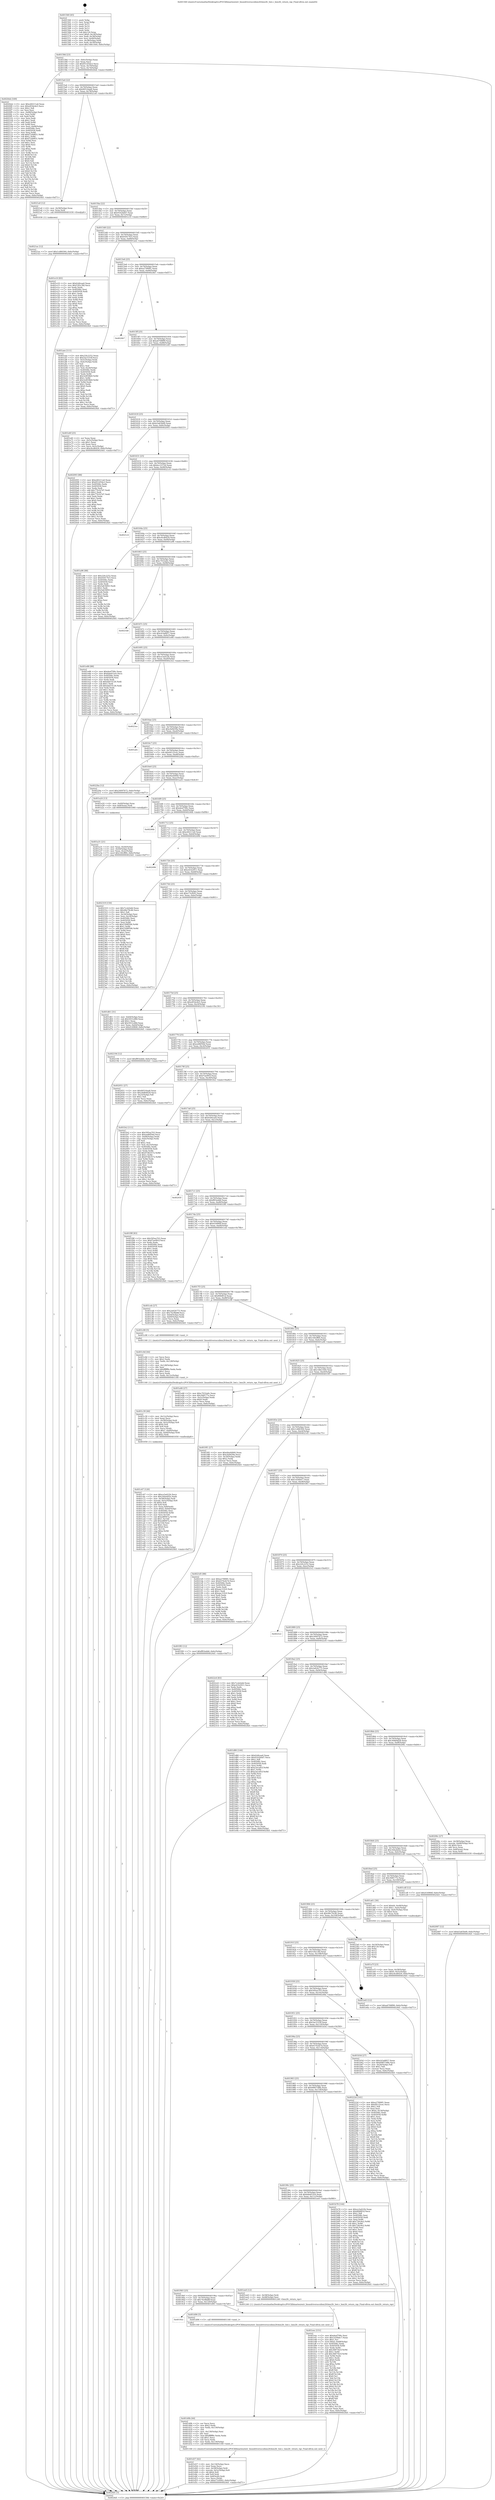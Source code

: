 digraph "0x401560" {
  label = "0x401560 (/mnt/c/Users/mathe/Desktop/tcc/POCII/binaries/extr_linuxdriversscsibnx2fcbnx2fc_hwi.c_bnx2fc_return_rqe_Final-ollvm.out::main(0))"
  labelloc = "t"
  node[shape=record]

  Entry [label="",width=0.3,height=0.3,shape=circle,fillcolor=black,style=filled]
  "0x40158d" [label="{
     0x40158d [23]\l
     | [instrs]\l
     &nbsp;&nbsp;0x40158d \<+3\>: mov -0x6c(%rbp),%eax\l
     &nbsp;&nbsp;0x401590 \<+2\>: mov %eax,%ecx\l
     &nbsp;&nbsp;0x401592 \<+6\>: sub $0x851d54e3,%ecx\l
     &nbsp;&nbsp;0x401598 \<+3\>: mov %eax,-0x70(%rbp)\l
     &nbsp;&nbsp;0x40159b \<+3\>: mov %ecx,-0x74(%rbp)\l
     &nbsp;&nbsp;0x40159e \<+6\>: je 00000000004020eb \<main+0xb8b\>\l
  }"]
  "0x4020eb" [label="{
     0x4020eb [169]\l
     | [instrs]\l
     &nbsp;&nbsp;0x4020eb \<+5\>: mov $0xe40211a0,%eax\l
     &nbsp;&nbsp;0x4020f0 \<+5\>: mov $0xe854e4e5,%ecx\l
     &nbsp;&nbsp;0x4020f5 \<+2\>: mov $0x1,%dl\l
     &nbsp;&nbsp;0x4020f7 \<+2\>: xor %esi,%esi\l
     &nbsp;&nbsp;0x4020f9 \<+3\>: mov -0x68(%rbp),%edi\l
     &nbsp;&nbsp;0x4020fc \<+3\>: mov %esi,%r8d\l
     &nbsp;&nbsp;0x4020ff \<+3\>: sub %edi,%r8d\l
     &nbsp;&nbsp;0x402102 \<+2\>: mov %esi,%edi\l
     &nbsp;&nbsp;0x402104 \<+3\>: sub $0x1,%edi\l
     &nbsp;&nbsp;0x402107 \<+3\>: add %edi,%r8d\l
     &nbsp;&nbsp;0x40210a \<+3\>: sub %r8d,%esi\l
     &nbsp;&nbsp;0x40210d \<+3\>: mov %esi,-0x68(%rbp)\l
     &nbsp;&nbsp;0x402110 \<+7\>: mov 0x40506c,%esi\l
     &nbsp;&nbsp;0x402117 \<+7\>: mov 0x405058,%edi\l
     &nbsp;&nbsp;0x40211e \<+3\>: mov %esi,%r8d\l
     &nbsp;&nbsp;0x402121 \<+7\>: add $0xf72dd851,%r8d\l
     &nbsp;&nbsp;0x402128 \<+4\>: sub $0x1,%r8d\l
     &nbsp;&nbsp;0x40212c \<+7\>: sub $0xf72dd851,%r8d\l
     &nbsp;&nbsp;0x402133 \<+4\>: imul %r8d,%esi\l
     &nbsp;&nbsp;0x402137 \<+3\>: and $0x1,%esi\l
     &nbsp;&nbsp;0x40213a \<+3\>: cmp $0x0,%esi\l
     &nbsp;&nbsp;0x40213d \<+4\>: sete %r9b\l
     &nbsp;&nbsp;0x402141 \<+3\>: cmp $0xa,%edi\l
     &nbsp;&nbsp;0x402144 \<+4\>: setl %r10b\l
     &nbsp;&nbsp;0x402148 \<+3\>: mov %r9b,%r11b\l
     &nbsp;&nbsp;0x40214b \<+4\>: xor $0xff,%r11b\l
     &nbsp;&nbsp;0x40214f \<+3\>: mov %r10b,%bl\l
     &nbsp;&nbsp;0x402152 \<+3\>: xor $0xff,%bl\l
     &nbsp;&nbsp;0x402155 \<+3\>: xor $0x0,%dl\l
     &nbsp;&nbsp;0x402158 \<+3\>: mov %r11b,%r14b\l
     &nbsp;&nbsp;0x40215b \<+4\>: and $0x0,%r14b\l
     &nbsp;&nbsp;0x40215f \<+3\>: and %dl,%r9b\l
     &nbsp;&nbsp;0x402162 \<+3\>: mov %bl,%r15b\l
     &nbsp;&nbsp;0x402165 \<+4\>: and $0x0,%r15b\l
     &nbsp;&nbsp;0x402169 \<+3\>: and %dl,%r10b\l
     &nbsp;&nbsp;0x40216c \<+3\>: or %r9b,%r14b\l
     &nbsp;&nbsp;0x40216f \<+3\>: or %r10b,%r15b\l
     &nbsp;&nbsp;0x402172 \<+3\>: xor %r15b,%r14b\l
     &nbsp;&nbsp;0x402175 \<+3\>: or %bl,%r11b\l
     &nbsp;&nbsp;0x402178 \<+4\>: xor $0xff,%r11b\l
     &nbsp;&nbsp;0x40217c \<+3\>: or $0x0,%dl\l
     &nbsp;&nbsp;0x40217f \<+3\>: and %dl,%r11b\l
     &nbsp;&nbsp;0x402182 \<+3\>: or %r11b,%r14b\l
     &nbsp;&nbsp;0x402185 \<+4\>: test $0x1,%r14b\l
     &nbsp;&nbsp;0x402189 \<+3\>: cmovne %ecx,%eax\l
     &nbsp;&nbsp;0x40218c \<+3\>: mov %eax,-0x6c(%rbp)\l
     &nbsp;&nbsp;0x40218f \<+5\>: jmp 00000000004024d1 \<main+0xf71\>\l
  }"]
  "0x4015a4" [label="{
     0x4015a4 [22]\l
     | [instrs]\l
     &nbsp;&nbsp;0x4015a4 \<+5\>: jmp 00000000004015a9 \<main+0x49\>\l
     &nbsp;&nbsp;0x4015a9 \<+3\>: mov -0x70(%rbp),%eax\l
     &nbsp;&nbsp;0x4015ac \<+5\>: sub $0x90516aa8,%eax\l
     &nbsp;&nbsp;0x4015b1 \<+3\>: mov %eax,-0x78(%rbp)\l
     &nbsp;&nbsp;0x4015b4 \<+6\>: je 00000000004021a0 \<main+0xc40\>\l
  }"]
  Exit [label="",width=0.3,height=0.3,shape=circle,fillcolor=black,style=filled,peripheries=2]
  "0x4021a0" [label="{
     0x4021a0 [12]\l
     | [instrs]\l
     &nbsp;&nbsp;0x4021a0 \<+4\>: mov -0x58(%rbp),%rax\l
     &nbsp;&nbsp;0x4021a4 \<+3\>: mov %rax,%rdi\l
     &nbsp;&nbsp;0x4021a7 \<+5\>: call 0000000000401030 \<free@plt\>\l
     | [calls]\l
     &nbsp;&nbsp;0x401030 \{1\} (unknown)\l
  }"]
  "0x4015ba" [label="{
     0x4015ba [22]\l
     | [instrs]\l
     &nbsp;&nbsp;0x4015ba \<+5\>: jmp 00000000004015bf \<main+0x5f\>\l
     &nbsp;&nbsp;0x4015bf \<+3\>: mov -0x70(%rbp),%eax\l
     &nbsp;&nbsp;0x4015c2 \<+5\>: sub $0x9162b0d7,%eax\l
     &nbsp;&nbsp;0x4015c7 \<+3\>: mov %eax,-0x7c(%rbp)\l
     &nbsp;&nbsp;0x4015ca \<+6\>: je 0000000000401e10 \<main+0x8b0\>\l
  }"]
  "0x4021ac" [label="{
     0x4021ac [12]\l
     | [instrs]\l
     &nbsp;&nbsp;0x4021ac \<+7\>: movl $0x1cd66364,-0x6c(%rbp)\l
     &nbsp;&nbsp;0x4021b3 \<+5\>: jmp 00000000004024d1 \<main+0xf71\>\l
  }"]
  "0x401e10" [label="{
     0x401e10 [83]\l
     | [instrs]\l
     &nbsp;&nbsp;0x401e10 \<+5\>: mov $0xfcb9caa0,%eax\l
     &nbsp;&nbsp;0x401e15 \<+5\>: mov $0x53f2c3fd,%ecx\l
     &nbsp;&nbsp;0x401e1a \<+2\>: xor %edx,%edx\l
     &nbsp;&nbsp;0x401e1c \<+7\>: mov 0x40506c,%esi\l
     &nbsp;&nbsp;0x401e23 \<+7\>: mov 0x405058,%edi\l
     &nbsp;&nbsp;0x401e2a \<+3\>: sub $0x1,%edx\l
     &nbsp;&nbsp;0x401e2d \<+3\>: mov %esi,%r8d\l
     &nbsp;&nbsp;0x401e30 \<+3\>: add %edx,%r8d\l
     &nbsp;&nbsp;0x401e33 \<+4\>: imul %r8d,%esi\l
     &nbsp;&nbsp;0x401e37 \<+3\>: and $0x1,%esi\l
     &nbsp;&nbsp;0x401e3a \<+3\>: cmp $0x0,%esi\l
     &nbsp;&nbsp;0x401e3d \<+4\>: sete %r9b\l
     &nbsp;&nbsp;0x401e41 \<+3\>: cmp $0xa,%edi\l
     &nbsp;&nbsp;0x401e44 \<+4\>: setl %r10b\l
     &nbsp;&nbsp;0x401e48 \<+3\>: mov %r9b,%r11b\l
     &nbsp;&nbsp;0x401e4b \<+3\>: and %r10b,%r11b\l
     &nbsp;&nbsp;0x401e4e \<+3\>: xor %r10b,%r9b\l
     &nbsp;&nbsp;0x401e51 \<+3\>: or %r9b,%r11b\l
     &nbsp;&nbsp;0x401e54 \<+4\>: test $0x1,%r11b\l
     &nbsp;&nbsp;0x401e58 \<+3\>: cmovne %ecx,%eax\l
     &nbsp;&nbsp;0x401e5b \<+3\>: mov %eax,-0x6c(%rbp)\l
     &nbsp;&nbsp;0x401e5e \<+5\>: jmp 00000000004024d1 \<main+0xf71\>\l
  }"]
  "0x4015d0" [label="{
     0x4015d0 [22]\l
     | [instrs]\l
     &nbsp;&nbsp;0x4015d0 \<+5\>: jmp 00000000004015d5 \<main+0x75\>\l
     &nbsp;&nbsp;0x4015d5 \<+3\>: mov -0x70(%rbp),%eax\l
     &nbsp;&nbsp;0x4015d8 \<+5\>: sub $0x93017fc5,%eax\l
     &nbsp;&nbsp;0x4015dd \<+3\>: mov %eax,-0x80(%rbp)\l
     &nbsp;&nbsp;0x4015e0 \<+6\>: je 0000000000401aee \<main+0x58e\>\l
  }"]
  "0x402087" [label="{
     0x402087 [12]\l
     | [instrs]\l
     &nbsp;&nbsp;0x402087 \<+7\>: movl $0xb3a83bd9,-0x6c(%rbp)\l
     &nbsp;&nbsp;0x40208e \<+5\>: jmp 00000000004024d1 \<main+0xf71\>\l
  }"]
  "0x401aee" [label="{
     0x401aee [111]\l
     | [instrs]\l
     &nbsp;&nbsp;0x401aee \<+5\>: mov $0x22fc2252,%eax\l
     &nbsp;&nbsp;0x401af3 \<+5\>: mov $0x5ac5310f,%ecx\l
     &nbsp;&nbsp;0x401af8 \<+3\>: mov -0x5c(%rbp),%edx\l
     &nbsp;&nbsp;0x401afb \<+3\>: cmp -0x4c(%rbp),%edx\l
     &nbsp;&nbsp;0x401afe \<+4\>: setl %sil\l
     &nbsp;&nbsp;0x401b02 \<+4\>: and $0x1,%sil\l
     &nbsp;&nbsp;0x401b06 \<+4\>: mov %sil,-0x26(%rbp)\l
     &nbsp;&nbsp;0x401b0a \<+7\>: mov 0x40506c,%edx\l
     &nbsp;&nbsp;0x401b11 \<+7\>: mov 0x405058,%edi\l
     &nbsp;&nbsp;0x401b18 \<+3\>: mov %edx,%r8d\l
     &nbsp;&nbsp;0x401b1b \<+7\>: sub $0x5e9f38b9,%r8d\l
     &nbsp;&nbsp;0x401b22 \<+4\>: sub $0x1,%r8d\l
     &nbsp;&nbsp;0x401b26 \<+7\>: add $0x5e9f38b9,%r8d\l
     &nbsp;&nbsp;0x401b2d \<+4\>: imul %r8d,%edx\l
     &nbsp;&nbsp;0x401b31 \<+3\>: and $0x1,%edx\l
     &nbsp;&nbsp;0x401b34 \<+3\>: cmp $0x0,%edx\l
     &nbsp;&nbsp;0x401b37 \<+4\>: sete %sil\l
     &nbsp;&nbsp;0x401b3b \<+3\>: cmp $0xa,%edi\l
     &nbsp;&nbsp;0x401b3e \<+4\>: setl %r9b\l
     &nbsp;&nbsp;0x401b42 \<+3\>: mov %sil,%r10b\l
     &nbsp;&nbsp;0x401b45 \<+3\>: and %r9b,%r10b\l
     &nbsp;&nbsp;0x401b48 \<+3\>: xor %r9b,%sil\l
     &nbsp;&nbsp;0x401b4b \<+3\>: or %sil,%r10b\l
     &nbsp;&nbsp;0x401b4e \<+4\>: test $0x1,%r10b\l
     &nbsp;&nbsp;0x401b52 \<+3\>: cmovne %ecx,%eax\l
     &nbsp;&nbsp;0x401b55 \<+3\>: mov %eax,-0x6c(%rbp)\l
     &nbsp;&nbsp;0x401b58 \<+5\>: jmp 00000000004024d1 \<main+0xf71\>\l
  }"]
  "0x4015e6" [label="{
     0x4015e6 [25]\l
     | [instrs]\l
     &nbsp;&nbsp;0x4015e6 \<+5\>: jmp 00000000004015eb \<main+0x8b\>\l
     &nbsp;&nbsp;0x4015eb \<+3\>: mov -0x70(%rbp),%eax\l
     &nbsp;&nbsp;0x4015ee \<+5\>: sub $0xa27999f1,%eax\l
     &nbsp;&nbsp;0x4015f3 \<+6\>: mov %eax,-0x84(%rbp)\l
     &nbsp;&nbsp;0x4015f9 \<+6\>: je 00000000004024b7 \<main+0xf57\>\l
  }"]
  "0x401eec" [label="{
     0x401eec [151]\l
     | [instrs]\l
     &nbsp;&nbsp;0x401eec \<+5\>: mov $0xdeef799c,%esi\l
     &nbsp;&nbsp;0x401ef1 \<+5\>: mov $0x1d3f4dc7,%eax\l
     &nbsp;&nbsp;0x401ef6 \<+2\>: mov $0x1,%cl\l
     &nbsp;&nbsp;0x401ef8 \<+7\>: movl $0x0,-0x68(%rbp)\l
     &nbsp;&nbsp;0x401eff \<+7\>: mov 0x40506c,%edx\l
     &nbsp;&nbsp;0x401f06 \<+8\>: mov 0x405058,%r8d\l
     &nbsp;&nbsp;0x401f0e \<+3\>: mov %edx,%r9d\l
     &nbsp;&nbsp;0x401f11 \<+7\>: sub $0x36875b1f,%r9d\l
     &nbsp;&nbsp;0x401f18 \<+4\>: sub $0x1,%r9d\l
     &nbsp;&nbsp;0x401f1c \<+7\>: add $0x36875b1f,%r9d\l
     &nbsp;&nbsp;0x401f23 \<+4\>: imul %r9d,%edx\l
     &nbsp;&nbsp;0x401f27 \<+3\>: and $0x1,%edx\l
     &nbsp;&nbsp;0x401f2a \<+3\>: cmp $0x0,%edx\l
     &nbsp;&nbsp;0x401f2d \<+4\>: sete %r10b\l
     &nbsp;&nbsp;0x401f31 \<+4\>: cmp $0xa,%r8d\l
     &nbsp;&nbsp;0x401f35 \<+4\>: setl %r11b\l
     &nbsp;&nbsp;0x401f39 \<+3\>: mov %r10b,%bl\l
     &nbsp;&nbsp;0x401f3c \<+3\>: xor $0xff,%bl\l
     &nbsp;&nbsp;0x401f3f \<+3\>: mov %r11b,%r14b\l
     &nbsp;&nbsp;0x401f42 \<+4\>: xor $0xff,%r14b\l
     &nbsp;&nbsp;0x401f46 \<+3\>: xor $0x0,%cl\l
     &nbsp;&nbsp;0x401f49 \<+3\>: mov %bl,%r15b\l
     &nbsp;&nbsp;0x401f4c \<+4\>: and $0x0,%r15b\l
     &nbsp;&nbsp;0x401f50 \<+3\>: and %cl,%r10b\l
     &nbsp;&nbsp;0x401f53 \<+3\>: mov %r14b,%r12b\l
     &nbsp;&nbsp;0x401f56 \<+4\>: and $0x0,%r12b\l
     &nbsp;&nbsp;0x401f5a \<+3\>: and %cl,%r11b\l
     &nbsp;&nbsp;0x401f5d \<+3\>: or %r10b,%r15b\l
     &nbsp;&nbsp;0x401f60 \<+3\>: or %r11b,%r12b\l
     &nbsp;&nbsp;0x401f63 \<+3\>: xor %r12b,%r15b\l
     &nbsp;&nbsp;0x401f66 \<+3\>: or %r14b,%bl\l
     &nbsp;&nbsp;0x401f69 \<+3\>: xor $0xff,%bl\l
     &nbsp;&nbsp;0x401f6c \<+3\>: or $0x0,%cl\l
     &nbsp;&nbsp;0x401f6f \<+2\>: and %cl,%bl\l
     &nbsp;&nbsp;0x401f71 \<+3\>: or %bl,%r15b\l
     &nbsp;&nbsp;0x401f74 \<+4\>: test $0x1,%r15b\l
     &nbsp;&nbsp;0x401f78 \<+3\>: cmovne %eax,%esi\l
     &nbsp;&nbsp;0x401f7b \<+3\>: mov %esi,-0x6c(%rbp)\l
     &nbsp;&nbsp;0x401f7e \<+5\>: jmp 00000000004024d1 \<main+0xf71\>\l
  }"]
  "0x4024b7" [label="{
     0x4024b7\l
  }", style=dashed]
  "0x4015ff" [label="{
     0x4015ff [25]\l
     | [instrs]\l
     &nbsp;&nbsp;0x4015ff \<+5\>: jmp 0000000000401604 \<main+0xa4\>\l
     &nbsp;&nbsp;0x401604 \<+3\>: mov -0x70(%rbp),%eax\l
     &nbsp;&nbsp;0x401607 \<+5\>: sub $0xa6708f99,%eax\l
     &nbsp;&nbsp;0x40160c \<+6\>: mov %eax,-0x88(%rbp)\l
     &nbsp;&nbsp;0x401612 \<+6\>: je 0000000000401e6f \<main+0x90f\>\l
  }"]
  "0x401d37" [label="{
     0x401d37 [42]\l
     | [instrs]\l
     &nbsp;&nbsp;0x401d37 \<+6\>: mov -0x134(%rbp),%ecx\l
     &nbsp;&nbsp;0x401d3d \<+3\>: imul %eax,%ecx\l
     &nbsp;&nbsp;0x401d40 \<+4\>: mov -0x58(%rbp),%rdi\l
     &nbsp;&nbsp;0x401d44 \<+4\>: movslq -0x5c(%rbp),%r8\l
     &nbsp;&nbsp;0x401d48 \<+4\>: shl $0x4,%r8\l
     &nbsp;&nbsp;0x401d4c \<+3\>: add %r8,%rdi\l
     &nbsp;&nbsp;0x401d4f \<+4\>: mov 0x8(%rdi),%rdi\l
     &nbsp;&nbsp;0x401d53 \<+2\>: mov %ecx,(%rdi)\l
     &nbsp;&nbsp;0x401d55 \<+7\>: movl $0xe73cf042,-0x6c(%rbp)\l
     &nbsp;&nbsp;0x401d5c \<+5\>: jmp 00000000004024d1 \<main+0xf71\>\l
  }"]
  "0x401e6f" [label="{
     0x401e6f [25]\l
     | [instrs]\l
     &nbsp;&nbsp;0x401e6f \<+2\>: xor %eax,%eax\l
     &nbsp;&nbsp;0x401e71 \<+3\>: mov -0x5c(%rbp),%ecx\l
     &nbsp;&nbsp;0x401e74 \<+3\>: sub $0x1,%eax\l
     &nbsp;&nbsp;0x401e77 \<+2\>: sub %eax,%ecx\l
     &nbsp;&nbsp;0x401e79 \<+3\>: mov %ecx,-0x5c(%rbp)\l
     &nbsp;&nbsp;0x401e7c \<+7\>: movl $0xc6cd6429,-0x6c(%rbp)\l
     &nbsp;&nbsp;0x401e83 \<+5\>: jmp 00000000004024d1 \<main+0xf71\>\l
  }"]
  "0x401618" [label="{
     0x401618 [25]\l
     | [instrs]\l
     &nbsp;&nbsp;0x401618 \<+5\>: jmp 000000000040161d \<main+0xbd\>\l
     &nbsp;&nbsp;0x40161d \<+3\>: mov -0x70(%rbp),%eax\l
     &nbsp;&nbsp;0x401620 \<+5\>: sub $0xb3a83bd9,%eax\l
     &nbsp;&nbsp;0x401625 \<+6\>: mov %eax,-0x8c(%rbp)\l
     &nbsp;&nbsp;0x40162b \<+6\>: je 0000000000402093 \<main+0xb33\>\l
  }"]
  "0x401d0b" [label="{
     0x401d0b [44]\l
     | [instrs]\l
     &nbsp;&nbsp;0x401d0b \<+2\>: xor %ecx,%ecx\l
     &nbsp;&nbsp;0x401d0d \<+5\>: mov $0x2,%edx\l
     &nbsp;&nbsp;0x401d12 \<+6\>: mov %edx,-0x130(%rbp)\l
     &nbsp;&nbsp;0x401d18 \<+1\>: cltd\l
     &nbsp;&nbsp;0x401d19 \<+6\>: mov -0x130(%rbp),%esi\l
     &nbsp;&nbsp;0x401d1f \<+2\>: idiv %esi\l
     &nbsp;&nbsp;0x401d21 \<+6\>: imul $0xfffffffe,%edx,%edx\l
     &nbsp;&nbsp;0x401d27 \<+3\>: sub $0x1,%ecx\l
     &nbsp;&nbsp;0x401d2a \<+2\>: sub %ecx,%edx\l
     &nbsp;&nbsp;0x401d2c \<+6\>: mov %edx,-0x134(%rbp)\l
     &nbsp;&nbsp;0x401d32 \<+5\>: call 0000000000401160 \<next_i\>\l
     | [calls]\l
     &nbsp;&nbsp;0x401160 \{1\} (/mnt/c/Users/mathe/Desktop/tcc/POCII/binaries/extr_linuxdriversscsibnx2fcbnx2fc_hwi.c_bnx2fc_return_rqe_Final-ollvm.out::next_i)\l
  }"]
  "0x402093" [label="{
     0x402093 [88]\l
     | [instrs]\l
     &nbsp;&nbsp;0x402093 \<+5\>: mov $0xe40211a0,%eax\l
     &nbsp;&nbsp;0x402098 \<+5\>: mov $0x851d54e3,%ecx\l
     &nbsp;&nbsp;0x40209d \<+7\>: mov 0x40506c,%edx\l
     &nbsp;&nbsp;0x4020a4 \<+7\>: mov 0x405058,%esi\l
     &nbsp;&nbsp;0x4020ab \<+2\>: mov %edx,%edi\l
     &nbsp;&nbsp;0x4020ad \<+6\>: add $0x77b1b7d7,%edi\l
     &nbsp;&nbsp;0x4020b3 \<+3\>: sub $0x1,%edi\l
     &nbsp;&nbsp;0x4020b6 \<+6\>: sub $0x77b1b7d7,%edi\l
     &nbsp;&nbsp;0x4020bc \<+3\>: imul %edi,%edx\l
     &nbsp;&nbsp;0x4020bf \<+3\>: and $0x1,%edx\l
     &nbsp;&nbsp;0x4020c2 \<+3\>: cmp $0x0,%edx\l
     &nbsp;&nbsp;0x4020c5 \<+4\>: sete %r8b\l
     &nbsp;&nbsp;0x4020c9 \<+3\>: cmp $0xa,%esi\l
     &nbsp;&nbsp;0x4020cc \<+4\>: setl %r9b\l
     &nbsp;&nbsp;0x4020d0 \<+3\>: mov %r8b,%r10b\l
     &nbsp;&nbsp;0x4020d3 \<+3\>: and %r9b,%r10b\l
     &nbsp;&nbsp;0x4020d6 \<+3\>: xor %r9b,%r8b\l
     &nbsp;&nbsp;0x4020d9 \<+3\>: or %r8b,%r10b\l
     &nbsp;&nbsp;0x4020dc \<+4\>: test $0x1,%r10b\l
     &nbsp;&nbsp;0x4020e0 \<+3\>: cmovne %ecx,%eax\l
     &nbsp;&nbsp;0x4020e3 \<+3\>: mov %eax,-0x6c(%rbp)\l
     &nbsp;&nbsp;0x4020e6 \<+5\>: jmp 00000000004024d1 \<main+0xf71\>\l
  }"]
  "0x401631" [label="{
     0x401631 [25]\l
     | [instrs]\l
     &nbsp;&nbsp;0x401631 \<+5\>: jmp 0000000000401636 \<main+0xd6\>\l
     &nbsp;&nbsp;0x401636 \<+3\>: mov -0x70(%rbp),%eax\l
     &nbsp;&nbsp;0x401639 \<+5\>: sub $0xbcc3372d,%eax\l
     &nbsp;&nbsp;0x40163e \<+6\>: mov %eax,-0x90(%rbp)\l
     &nbsp;&nbsp;0x401644 \<+6\>: je 00000000004021c4 \<main+0xc64\>\l
  }"]
  "0x4019ce" [label="{
     0x4019ce\l
  }", style=dashed]
  "0x4021c4" [label="{
     0x4021c4\l
  }", style=dashed]
  "0x40164a" [label="{
     0x40164a [25]\l
     | [instrs]\l
     &nbsp;&nbsp;0x40164a \<+5\>: jmp 000000000040164f \<main+0xef\>\l
     &nbsp;&nbsp;0x40164f \<+3\>: mov -0x70(%rbp),%eax\l
     &nbsp;&nbsp;0x401652 \<+5\>: sub $0xc6cd6429,%eax\l
     &nbsp;&nbsp;0x401657 \<+6\>: mov %eax,-0x94(%rbp)\l
     &nbsp;&nbsp;0x40165d \<+6\>: je 0000000000401a96 \<main+0x536\>\l
  }"]
  "0x401d06" [label="{
     0x401d06 [5]\l
     | [instrs]\l
     &nbsp;&nbsp;0x401d06 \<+5\>: call 0000000000401160 \<next_i\>\l
     | [calls]\l
     &nbsp;&nbsp;0x401160 \{1\} (/mnt/c/Users/mathe/Desktop/tcc/POCII/binaries/extr_linuxdriversscsibnx2fcbnx2fc_hwi.c_bnx2fc_return_rqe_Final-ollvm.out::next_i)\l
  }"]
  "0x401a96" [label="{
     0x401a96 [88]\l
     | [instrs]\l
     &nbsp;&nbsp;0x401a96 \<+5\>: mov $0x22fc2252,%eax\l
     &nbsp;&nbsp;0x401a9b \<+5\>: mov $0x93017fc5,%ecx\l
     &nbsp;&nbsp;0x401aa0 \<+7\>: mov 0x40506c,%edx\l
     &nbsp;&nbsp;0x401aa7 \<+7\>: mov 0x405058,%esi\l
     &nbsp;&nbsp;0x401aae \<+2\>: mov %edx,%edi\l
     &nbsp;&nbsp;0x401ab0 \<+6\>: sub $0x5a636f43,%edi\l
     &nbsp;&nbsp;0x401ab6 \<+3\>: sub $0x1,%edi\l
     &nbsp;&nbsp;0x401ab9 \<+6\>: add $0x5a636f43,%edi\l
     &nbsp;&nbsp;0x401abf \<+3\>: imul %edi,%edx\l
     &nbsp;&nbsp;0x401ac2 \<+3\>: and $0x1,%edx\l
     &nbsp;&nbsp;0x401ac5 \<+3\>: cmp $0x0,%edx\l
     &nbsp;&nbsp;0x401ac8 \<+4\>: sete %r8b\l
     &nbsp;&nbsp;0x401acc \<+3\>: cmp $0xa,%esi\l
     &nbsp;&nbsp;0x401acf \<+4\>: setl %r9b\l
     &nbsp;&nbsp;0x401ad3 \<+3\>: mov %r8b,%r10b\l
     &nbsp;&nbsp;0x401ad6 \<+3\>: and %r9b,%r10b\l
     &nbsp;&nbsp;0x401ad9 \<+3\>: xor %r9b,%r8b\l
     &nbsp;&nbsp;0x401adc \<+3\>: or %r8b,%r10b\l
     &nbsp;&nbsp;0x401adf \<+4\>: test $0x1,%r10b\l
     &nbsp;&nbsp;0x401ae3 \<+3\>: cmovne %ecx,%eax\l
     &nbsp;&nbsp;0x401ae6 \<+3\>: mov %eax,-0x6c(%rbp)\l
     &nbsp;&nbsp;0x401ae9 \<+5\>: jmp 00000000004024d1 \<main+0xf71\>\l
  }"]
  "0x401663" [label="{
     0x401663 [25]\l
     | [instrs]\l
     &nbsp;&nbsp;0x401663 \<+5\>: jmp 0000000000401668 \<main+0x108\>\l
     &nbsp;&nbsp;0x401668 \<+3\>: mov -0x70(%rbp),%eax\l
     &nbsp;&nbsp;0x40166b \<+5\>: sub $0xc7032a0c,%eax\l
     &nbsp;&nbsp;0x401670 \<+6\>: mov %eax,-0x98(%rbp)\l
     &nbsp;&nbsp;0x401676 \<+6\>: je 00000000004021b8 \<main+0xc58\>\l
  }"]
  "0x4019b5" [label="{
     0x4019b5 [25]\l
     | [instrs]\l
     &nbsp;&nbsp;0x4019b5 \<+5\>: jmp 00000000004019ba \<main+0x45a\>\l
     &nbsp;&nbsp;0x4019ba \<+3\>: mov -0x70(%rbp),%eax\l
     &nbsp;&nbsp;0x4019bd \<+5\>: sub $0x74c9bb8f,%eax\l
     &nbsp;&nbsp;0x4019c2 \<+6\>: mov %eax,-0x120(%rbp)\l
     &nbsp;&nbsp;0x4019c8 \<+6\>: je 0000000000401d06 \<main+0x7a6\>\l
  }"]
  "0x4021b8" [label="{
     0x4021b8\l
  }", style=dashed]
  "0x40167c" [label="{
     0x40167c [25]\l
     | [instrs]\l
     &nbsp;&nbsp;0x40167c \<+5\>: jmp 0000000000401681 \<main+0x121\>\l
     &nbsp;&nbsp;0x401681 \<+3\>: mov -0x70(%rbp),%eax\l
     &nbsp;&nbsp;0x401684 \<+5\>: sub $0xcb3a8857,%eax\l
     &nbsp;&nbsp;0x401689 \<+6\>: mov %eax,-0x9c(%rbp)\l
     &nbsp;&nbsp;0x40168f \<+6\>: je 0000000000401e88 \<main+0x928\>\l
  }"]
  "0x401ee0" [label="{
     0x401ee0 [12]\l
     | [instrs]\l
     &nbsp;&nbsp;0x401ee0 \<+4\>: mov -0x58(%rbp),%rdi\l
     &nbsp;&nbsp;0x401ee4 \<+3\>: mov -0x48(%rbp),%esi\l
     &nbsp;&nbsp;0x401ee7 \<+5\>: call 0000000000401240 \<bnx2fc_return_rqe\>\l
     | [calls]\l
     &nbsp;&nbsp;0x401240 \{1\} (/mnt/c/Users/mathe/Desktop/tcc/POCII/binaries/extr_linuxdriversscsibnx2fcbnx2fc_hwi.c_bnx2fc_return_rqe_Final-ollvm.out::bnx2fc_return_rqe)\l
  }"]
  "0x401e88" [label="{
     0x401e88 [88]\l
     | [instrs]\l
     &nbsp;&nbsp;0x401e88 \<+5\>: mov $0xdeef799c,%eax\l
     &nbsp;&nbsp;0x401e8d \<+5\>: mov $0x6de653cb,%ecx\l
     &nbsp;&nbsp;0x401e92 \<+7\>: mov 0x40506c,%edx\l
     &nbsp;&nbsp;0x401e99 \<+7\>: mov 0x405058,%esi\l
     &nbsp;&nbsp;0x401ea0 \<+2\>: mov %edx,%edi\l
     &nbsp;&nbsp;0x401ea2 \<+6\>: sub $0xebd14126,%edi\l
     &nbsp;&nbsp;0x401ea8 \<+3\>: sub $0x1,%edi\l
     &nbsp;&nbsp;0x401eab \<+6\>: add $0xebd14126,%edi\l
     &nbsp;&nbsp;0x401eb1 \<+3\>: imul %edi,%edx\l
     &nbsp;&nbsp;0x401eb4 \<+3\>: and $0x1,%edx\l
     &nbsp;&nbsp;0x401eb7 \<+3\>: cmp $0x0,%edx\l
     &nbsp;&nbsp;0x401eba \<+4\>: sete %r8b\l
     &nbsp;&nbsp;0x401ebe \<+3\>: cmp $0xa,%esi\l
     &nbsp;&nbsp;0x401ec1 \<+4\>: setl %r9b\l
     &nbsp;&nbsp;0x401ec5 \<+3\>: mov %r8b,%r10b\l
     &nbsp;&nbsp;0x401ec8 \<+3\>: and %r9b,%r10b\l
     &nbsp;&nbsp;0x401ecb \<+3\>: xor %r9b,%r8b\l
     &nbsp;&nbsp;0x401ece \<+3\>: or %r8b,%r10b\l
     &nbsp;&nbsp;0x401ed1 \<+4\>: test $0x1,%r10b\l
     &nbsp;&nbsp;0x401ed5 \<+3\>: cmovne %ecx,%eax\l
     &nbsp;&nbsp;0x401ed8 \<+3\>: mov %eax,-0x6c(%rbp)\l
     &nbsp;&nbsp;0x401edb \<+5\>: jmp 00000000004024d1 \<main+0xf71\>\l
  }"]
  "0x401695" [label="{
     0x401695 [25]\l
     | [instrs]\l
     &nbsp;&nbsp;0x401695 \<+5\>: jmp 000000000040169a \<main+0x13a\>\l
     &nbsp;&nbsp;0x40169a \<+3\>: mov -0x70(%rbp),%eax\l
     &nbsp;&nbsp;0x40169d \<+5\>: sub $0xce3a422b,%eax\l
     &nbsp;&nbsp;0x4016a2 \<+6\>: mov %eax,-0xa0(%rbp)\l
     &nbsp;&nbsp;0x4016a8 \<+6\>: je 00000000004023ce \<main+0xe6e\>\l
  }"]
  "0x401c67" [label="{
     0x401c67 [120]\l
     | [instrs]\l
     &nbsp;&nbsp;0x401c67 \<+5\>: mov $0xce3a422b,%ecx\l
     &nbsp;&nbsp;0x401c6c \<+5\>: mov $0x344a4d2e,%edx\l
     &nbsp;&nbsp;0x401c71 \<+4\>: mov -0x58(%rbp),%rdi\l
     &nbsp;&nbsp;0x401c75 \<+4\>: movslq -0x5c(%rbp),%r8\l
     &nbsp;&nbsp;0x401c79 \<+4\>: shl $0x4,%r8\l
     &nbsp;&nbsp;0x401c7d \<+3\>: add %r8,%rdi\l
     &nbsp;&nbsp;0x401c80 \<+4\>: mov %rax,0x8(%rdi)\l
     &nbsp;&nbsp;0x401c84 \<+7\>: movl $0x0,-0x64(%rbp)\l
     &nbsp;&nbsp;0x401c8b \<+7\>: mov 0x40506c,%esi\l
     &nbsp;&nbsp;0x401c92 \<+8\>: mov 0x405058,%r9d\l
     &nbsp;&nbsp;0x401c9a \<+3\>: mov %esi,%r10d\l
     &nbsp;&nbsp;0x401c9d \<+7\>: sub $0xed8947a,%r10d\l
     &nbsp;&nbsp;0x401ca4 \<+4\>: sub $0x1,%r10d\l
     &nbsp;&nbsp;0x401ca8 \<+7\>: add $0xed8947a,%r10d\l
     &nbsp;&nbsp;0x401caf \<+4\>: imul %r10d,%esi\l
     &nbsp;&nbsp;0x401cb3 \<+3\>: and $0x1,%esi\l
     &nbsp;&nbsp;0x401cb6 \<+3\>: cmp $0x0,%esi\l
     &nbsp;&nbsp;0x401cb9 \<+4\>: sete %r11b\l
     &nbsp;&nbsp;0x401cbd \<+4\>: cmp $0xa,%r9d\l
     &nbsp;&nbsp;0x401cc1 \<+3\>: setl %bl\l
     &nbsp;&nbsp;0x401cc4 \<+3\>: mov %r11b,%r14b\l
     &nbsp;&nbsp;0x401cc7 \<+3\>: and %bl,%r14b\l
     &nbsp;&nbsp;0x401cca \<+3\>: xor %bl,%r11b\l
     &nbsp;&nbsp;0x401ccd \<+3\>: or %r11b,%r14b\l
     &nbsp;&nbsp;0x401cd0 \<+4\>: test $0x1,%r14b\l
     &nbsp;&nbsp;0x401cd4 \<+3\>: cmovne %edx,%ecx\l
     &nbsp;&nbsp;0x401cd7 \<+3\>: mov %ecx,-0x6c(%rbp)\l
     &nbsp;&nbsp;0x401cda \<+5\>: jmp 00000000004024d1 \<main+0xf71\>\l
  }"]
  "0x4023ce" [label="{
     0x4023ce\l
  }", style=dashed]
  "0x4016ae" [label="{
     0x4016ae [25]\l
     | [instrs]\l
     &nbsp;&nbsp;0x4016ae \<+5\>: jmp 00000000004016b3 \<main+0x153\>\l
     &nbsp;&nbsp;0x4016b3 \<+3\>: mov -0x70(%rbp),%eax\l
     &nbsp;&nbsp;0x4016b6 \<+5\>: sub $0xcfa9d39a,%eax\l
     &nbsp;&nbsp;0x4016bb \<+6\>: mov %eax,-0xa4(%rbp)\l
     &nbsp;&nbsp;0x4016c1 \<+6\>: je 0000000000401a0c \<main+0x4ac\>\l
  }"]
  "0x401c39" [label="{
     0x401c39 [46]\l
     | [instrs]\l
     &nbsp;&nbsp;0x401c39 \<+6\>: mov -0x12c(%rbp),%ecx\l
     &nbsp;&nbsp;0x401c3f \<+3\>: imul %eax,%ecx\l
     &nbsp;&nbsp;0x401c42 \<+4\>: mov -0x58(%rbp),%rdi\l
     &nbsp;&nbsp;0x401c46 \<+4\>: movslq -0x5c(%rbp),%r8\l
     &nbsp;&nbsp;0x401c4a \<+4\>: shl $0x4,%r8\l
     &nbsp;&nbsp;0x401c4e \<+3\>: add %r8,%rdi\l
     &nbsp;&nbsp;0x401c51 \<+2\>: mov %ecx,(%rdi)\l
     &nbsp;&nbsp;0x401c53 \<+7\>: movl $0x1,-0x60(%rbp)\l
     &nbsp;&nbsp;0x401c5a \<+4\>: movslq -0x60(%rbp),%rdi\l
     &nbsp;&nbsp;0x401c5e \<+4\>: shl $0x2,%rdi\l
     &nbsp;&nbsp;0x401c62 \<+5\>: call 0000000000401050 \<malloc@plt\>\l
     | [calls]\l
     &nbsp;&nbsp;0x401050 \{1\} (unknown)\l
  }"]
  "0x401a0c" [label="{
     0x401a0c\l
  }", style=dashed]
  "0x4016c7" [label="{
     0x4016c7 [25]\l
     | [instrs]\l
     &nbsp;&nbsp;0x4016c7 \<+5\>: jmp 00000000004016cc \<main+0x16c\>\l
     &nbsp;&nbsp;0x4016cc \<+3\>: mov -0x70(%rbp),%eax\l
     &nbsp;&nbsp;0x4016cf \<+5\>: sub $0xd4125cec,%eax\l
     &nbsp;&nbsp;0x4016d4 \<+6\>: mov %eax,-0xa8(%rbp)\l
     &nbsp;&nbsp;0x4016da \<+6\>: je 00000000004022ba \<main+0xd5a\>\l
  }"]
  "0x401c0d" [label="{
     0x401c0d [44]\l
     | [instrs]\l
     &nbsp;&nbsp;0x401c0d \<+2\>: xor %ecx,%ecx\l
     &nbsp;&nbsp;0x401c0f \<+5\>: mov $0x2,%edx\l
     &nbsp;&nbsp;0x401c14 \<+6\>: mov %edx,-0x128(%rbp)\l
     &nbsp;&nbsp;0x401c1a \<+1\>: cltd\l
     &nbsp;&nbsp;0x401c1b \<+6\>: mov -0x128(%rbp),%esi\l
     &nbsp;&nbsp;0x401c21 \<+2\>: idiv %esi\l
     &nbsp;&nbsp;0x401c23 \<+6\>: imul $0xfffffffe,%edx,%edx\l
     &nbsp;&nbsp;0x401c29 \<+3\>: sub $0x1,%ecx\l
     &nbsp;&nbsp;0x401c2c \<+2\>: sub %ecx,%edx\l
     &nbsp;&nbsp;0x401c2e \<+6\>: mov %edx,-0x12c(%rbp)\l
     &nbsp;&nbsp;0x401c34 \<+5\>: call 0000000000401160 \<next_i\>\l
     | [calls]\l
     &nbsp;&nbsp;0x401160 \{1\} (/mnt/c/Users/mathe/Desktop/tcc/POCII/binaries/extr_linuxdriversscsibnx2fcbnx2fc_hwi.c_bnx2fc_return_rqe_Final-ollvm.out::next_i)\l
  }"]
  "0x4022ba" [label="{
     0x4022ba [12]\l
     | [instrs]\l
     &nbsp;&nbsp;0x4022ba \<+7\>: movl $0x24097b72,-0x6c(%rbp)\l
     &nbsp;&nbsp;0x4022c1 \<+5\>: jmp 00000000004024d1 \<main+0xf71\>\l
  }"]
  "0x4016e0" [label="{
     0x4016e0 [25]\l
     | [instrs]\l
     &nbsp;&nbsp;0x4016e0 \<+5\>: jmp 00000000004016e5 \<main+0x185\>\l
     &nbsp;&nbsp;0x4016e5 \<+3\>: mov -0x70(%rbp),%eax\l
     &nbsp;&nbsp;0x4016e8 \<+5\>: sub $0xd4a44840,%eax\l
     &nbsp;&nbsp;0x4016ed \<+6\>: mov %eax,-0xac(%rbp)\l
     &nbsp;&nbsp;0x4016f3 \<+6\>: je 0000000000401a24 \<main+0x4c4\>\l
  }"]
  "0x40199c" [label="{
     0x40199c [25]\l
     | [instrs]\l
     &nbsp;&nbsp;0x40199c \<+5\>: jmp 00000000004019a1 \<main+0x441\>\l
     &nbsp;&nbsp;0x4019a1 \<+3\>: mov -0x70(%rbp),%eax\l
     &nbsp;&nbsp;0x4019a4 \<+5\>: sub $0x6de653cb,%eax\l
     &nbsp;&nbsp;0x4019a9 \<+6\>: mov %eax,-0x11c(%rbp)\l
     &nbsp;&nbsp;0x4019af \<+6\>: je 0000000000401ee0 \<main+0x980\>\l
  }"]
  "0x401a24" [label="{
     0x401a24 [13]\l
     | [instrs]\l
     &nbsp;&nbsp;0x401a24 \<+4\>: mov -0x40(%rbp),%rax\l
     &nbsp;&nbsp;0x401a28 \<+4\>: mov 0x8(%rax),%rdi\l
     &nbsp;&nbsp;0x401a2c \<+5\>: call 0000000000401060 \<atoi@plt\>\l
     | [calls]\l
     &nbsp;&nbsp;0x401060 \{1\} (unknown)\l
  }"]
  "0x4016f9" [label="{
     0x4016f9 [25]\l
     | [instrs]\l
     &nbsp;&nbsp;0x4016f9 \<+5\>: jmp 00000000004016fe \<main+0x19e\>\l
     &nbsp;&nbsp;0x4016fe \<+3\>: mov -0x70(%rbp),%eax\l
     &nbsp;&nbsp;0x401701 \<+5\>: sub $0xdeef799c,%eax\l
     &nbsp;&nbsp;0x401706 \<+6\>: mov %eax,-0xb0(%rbp)\l
     &nbsp;&nbsp;0x40170c \<+6\>: je 000000000040246b \<main+0xf0b\>\l
  }"]
  "0x401b78" [label="{
     0x401b78 [144]\l
     | [instrs]\l
     &nbsp;&nbsp;0x401b78 \<+5\>: mov $0xce3a422b,%eax\l
     &nbsp;&nbsp;0x401b7d \<+5\>: mov $0x80bf81d,%ecx\l
     &nbsp;&nbsp;0x401b82 \<+2\>: mov $0x1,%dl\l
     &nbsp;&nbsp;0x401b84 \<+7\>: mov 0x40506c,%esi\l
     &nbsp;&nbsp;0x401b8b \<+7\>: mov 0x405058,%edi\l
     &nbsp;&nbsp;0x401b92 \<+3\>: mov %esi,%r8d\l
     &nbsp;&nbsp;0x401b95 \<+7\>: add $0x726c9e2,%r8d\l
     &nbsp;&nbsp;0x401b9c \<+4\>: sub $0x1,%r8d\l
     &nbsp;&nbsp;0x401ba0 \<+7\>: sub $0x726c9e2,%r8d\l
     &nbsp;&nbsp;0x401ba7 \<+4\>: imul %r8d,%esi\l
     &nbsp;&nbsp;0x401bab \<+3\>: and $0x1,%esi\l
     &nbsp;&nbsp;0x401bae \<+3\>: cmp $0x0,%esi\l
     &nbsp;&nbsp;0x401bb1 \<+4\>: sete %r9b\l
     &nbsp;&nbsp;0x401bb5 \<+3\>: cmp $0xa,%edi\l
     &nbsp;&nbsp;0x401bb8 \<+4\>: setl %r10b\l
     &nbsp;&nbsp;0x401bbc \<+3\>: mov %r9b,%r11b\l
     &nbsp;&nbsp;0x401bbf \<+4\>: xor $0xff,%r11b\l
     &nbsp;&nbsp;0x401bc3 \<+3\>: mov %r10b,%bl\l
     &nbsp;&nbsp;0x401bc6 \<+3\>: xor $0xff,%bl\l
     &nbsp;&nbsp;0x401bc9 \<+3\>: xor $0x1,%dl\l
     &nbsp;&nbsp;0x401bcc \<+3\>: mov %r11b,%r14b\l
     &nbsp;&nbsp;0x401bcf \<+4\>: and $0xff,%r14b\l
     &nbsp;&nbsp;0x401bd3 \<+3\>: and %dl,%r9b\l
     &nbsp;&nbsp;0x401bd6 \<+3\>: mov %bl,%r15b\l
     &nbsp;&nbsp;0x401bd9 \<+4\>: and $0xff,%r15b\l
     &nbsp;&nbsp;0x401bdd \<+3\>: and %dl,%r10b\l
     &nbsp;&nbsp;0x401be0 \<+3\>: or %r9b,%r14b\l
     &nbsp;&nbsp;0x401be3 \<+3\>: or %r10b,%r15b\l
     &nbsp;&nbsp;0x401be6 \<+3\>: xor %r15b,%r14b\l
     &nbsp;&nbsp;0x401be9 \<+3\>: or %bl,%r11b\l
     &nbsp;&nbsp;0x401bec \<+4\>: xor $0xff,%r11b\l
     &nbsp;&nbsp;0x401bf0 \<+3\>: or $0x1,%dl\l
     &nbsp;&nbsp;0x401bf3 \<+3\>: and %dl,%r11b\l
     &nbsp;&nbsp;0x401bf6 \<+3\>: or %r11b,%r14b\l
     &nbsp;&nbsp;0x401bf9 \<+4\>: test $0x1,%r14b\l
     &nbsp;&nbsp;0x401bfd \<+3\>: cmovne %ecx,%eax\l
     &nbsp;&nbsp;0x401c00 \<+3\>: mov %eax,-0x6c(%rbp)\l
     &nbsp;&nbsp;0x401c03 \<+5\>: jmp 00000000004024d1 \<main+0xf71\>\l
  }"]
  "0x40246b" [label="{
     0x40246b\l
  }", style=dashed]
  "0x401712" [label="{
     0x401712 [25]\l
     | [instrs]\l
     &nbsp;&nbsp;0x401712 \<+5\>: jmp 0000000000401717 \<main+0x1b7\>\l
     &nbsp;&nbsp;0x401717 \<+3\>: mov -0x70(%rbp),%eax\l
     &nbsp;&nbsp;0x40171a \<+5\>: sub $0xe40211a0,%eax\l
     &nbsp;&nbsp;0x40171f \<+6\>: mov %eax,-0xb4(%rbp)\l
     &nbsp;&nbsp;0x401725 \<+6\>: je 0000000000402496 \<main+0xf36\>\l
  }"]
  "0x401983" [label="{
     0x401983 [25]\l
     | [instrs]\l
     &nbsp;&nbsp;0x401983 \<+5\>: jmp 0000000000401988 \<main+0x428\>\l
     &nbsp;&nbsp;0x401988 \<+3\>: mov -0x70(%rbp),%eax\l
     &nbsp;&nbsp;0x40198b \<+5\>: sub $0x69857d8b,%eax\l
     &nbsp;&nbsp;0x401990 \<+6\>: mov %eax,-0x118(%rbp)\l
     &nbsp;&nbsp;0x401996 \<+6\>: je 0000000000401b78 \<main+0x618\>\l
  }"]
  "0x402496" [label="{
     0x402496\l
  }", style=dashed]
  "0x40172b" [label="{
     0x40172b [25]\l
     | [instrs]\l
     &nbsp;&nbsp;0x40172b \<+5\>: jmp 0000000000401730 \<main+0x1d0\>\l
     &nbsp;&nbsp;0x401730 \<+3\>: mov -0x70(%rbp),%eax\l
     &nbsp;&nbsp;0x401733 \<+5\>: sub $0xe41b2911,%eax\l
     &nbsp;&nbsp;0x401738 \<+6\>: mov %eax,-0xb8(%rbp)\l
     &nbsp;&nbsp;0x40173e \<+6\>: je 0000000000402319 \<main+0xdb9\>\l
  }"]
  "0x40222d" [label="{
     0x40222d [141]\l
     | [instrs]\l
     &nbsp;&nbsp;0x40222d \<+5\>: mov $0xa27999f1,%eax\l
     &nbsp;&nbsp;0x402232 \<+5\>: mov $0xd4125cec,%ecx\l
     &nbsp;&nbsp;0x402237 \<+2\>: mov $0x1,%dl\l
     &nbsp;&nbsp;0x402239 \<+2\>: xor %esi,%esi\l
     &nbsp;&nbsp;0x40223b \<+7\>: movl $0x0,-0x34(%rbp)\l
     &nbsp;&nbsp;0x402242 \<+7\>: mov 0x40506c,%edi\l
     &nbsp;&nbsp;0x402249 \<+8\>: mov 0x405058,%r8d\l
     &nbsp;&nbsp;0x402251 \<+3\>: sub $0x1,%esi\l
     &nbsp;&nbsp;0x402254 \<+3\>: mov %edi,%r9d\l
     &nbsp;&nbsp;0x402257 \<+3\>: add %esi,%r9d\l
     &nbsp;&nbsp;0x40225a \<+4\>: imul %r9d,%edi\l
     &nbsp;&nbsp;0x40225e \<+3\>: and $0x1,%edi\l
     &nbsp;&nbsp;0x402261 \<+3\>: cmp $0x0,%edi\l
     &nbsp;&nbsp;0x402264 \<+4\>: sete %r10b\l
     &nbsp;&nbsp;0x402268 \<+4\>: cmp $0xa,%r8d\l
     &nbsp;&nbsp;0x40226c \<+4\>: setl %r11b\l
     &nbsp;&nbsp;0x402270 \<+3\>: mov %r10b,%bl\l
     &nbsp;&nbsp;0x402273 \<+3\>: xor $0xff,%bl\l
     &nbsp;&nbsp;0x402276 \<+3\>: mov %r11b,%r14b\l
     &nbsp;&nbsp;0x402279 \<+4\>: xor $0xff,%r14b\l
     &nbsp;&nbsp;0x40227d \<+3\>: xor $0x0,%dl\l
     &nbsp;&nbsp;0x402280 \<+3\>: mov %bl,%r15b\l
     &nbsp;&nbsp;0x402283 \<+4\>: and $0x0,%r15b\l
     &nbsp;&nbsp;0x402287 \<+3\>: and %dl,%r10b\l
     &nbsp;&nbsp;0x40228a \<+3\>: mov %r14b,%r12b\l
     &nbsp;&nbsp;0x40228d \<+4\>: and $0x0,%r12b\l
     &nbsp;&nbsp;0x402291 \<+3\>: and %dl,%r11b\l
     &nbsp;&nbsp;0x402294 \<+3\>: or %r10b,%r15b\l
     &nbsp;&nbsp;0x402297 \<+3\>: or %r11b,%r12b\l
     &nbsp;&nbsp;0x40229a \<+3\>: xor %r12b,%r15b\l
     &nbsp;&nbsp;0x40229d \<+3\>: or %r14b,%bl\l
     &nbsp;&nbsp;0x4022a0 \<+3\>: xor $0xff,%bl\l
     &nbsp;&nbsp;0x4022a3 \<+3\>: or $0x0,%dl\l
     &nbsp;&nbsp;0x4022a6 \<+2\>: and %dl,%bl\l
     &nbsp;&nbsp;0x4022a8 \<+3\>: or %bl,%r15b\l
     &nbsp;&nbsp;0x4022ab \<+4\>: test $0x1,%r15b\l
     &nbsp;&nbsp;0x4022af \<+3\>: cmovne %ecx,%eax\l
     &nbsp;&nbsp;0x4022b2 \<+3\>: mov %eax,-0x6c(%rbp)\l
     &nbsp;&nbsp;0x4022b5 \<+5\>: jmp 00000000004024d1 \<main+0xf71\>\l
  }"]
  "0x402319" [label="{
     0x402319 [150]\l
     | [instrs]\l
     &nbsp;&nbsp;0x402319 \<+5\>: mov $0x7ccdcbdd,%eax\l
     &nbsp;&nbsp;0x40231e \<+5\>: mov $0x48e79c46,%ecx\l
     &nbsp;&nbsp;0x402323 \<+2\>: mov $0x1,%dl\l
     &nbsp;&nbsp;0x402325 \<+3\>: mov -0x34(%rbp),%esi\l
     &nbsp;&nbsp;0x402328 \<+3\>: mov %esi,-0x24(%rbp)\l
     &nbsp;&nbsp;0x40232b \<+7\>: mov 0x40506c,%esi\l
     &nbsp;&nbsp;0x402332 \<+7\>: mov 0x405058,%edi\l
     &nbsp;&nbsp;0x402339 \<+3\>: mov %esi,%r8d\l
     &nbsp;&nbsp;0x40233c \<+7\>: sub $0x5308f506,%r8d\l
     &nbsp;&nbsp;0x402343 \<+4\>: sub $0x1,%r8d\l
     &nbsp;&nbsp;0x402347 \<+7\>: add $0x5308f506,%r8d\l
     &nbsp;&nbsp;0x40234e \<+4\>: imul %r8d,%esi\l
     &nbsp;&nbsp;0x402352 \<+3\>: and $0x1,%esi\l
     &nbsp;&nbsp;0x402355 \<+3\>: cmp $0x0,%esi\l
     &nbsp;&nbsp;0x402358 \<+4\>: sete %r9b\l
     &nbsp;&nbsp;0x40235c \<+3\>: cmp $0xa,%edi\l
     &nbsp;&nbsp;0x40235f \<+4\>: setl %r10b\l
     &nbsp;&nbsp;0x402363 \<+3\>: mov %r9b,%r11b\l
     &nbsp;&nbsp;0x402366 \<+4\>: xor $0xff,%r11b\l
     &nbsp;&nbsp;0x40236a \<+3\>: mov %r10b,%bl\l
     &nbsp;&nbsp;0x40236d \<+3\>: xor $0xff,%bl\l
     &nbsp;&nbsp;0x402370 \<+3\>: xor $0x0,%dl\l
     &nbsp;&nbsp;0x402373 \<+3\>: mov %r11b,%r14b\l
     &nbsp;&nbsp;0x402376 \<+4\>: and $0x0,%r14b\l
     &nbsp;&nbsp;0x40237a \<+3\>: and %dl,%r9b\l
     &nbsp;&nbsp;0x40237d \<+3\>: mov %bl,%r15b\l
     &nbsp;&nbsp;0x402380 \<+4\>: and $0x0,%r15b\l
     &nbsp;&nbsp;0x402384 \<+3\>: and %dl,%r10b\l
     &nbsp;&nbsp;0x402387 \<+3\>: or %r9b,%r14b\l
     &nbsp;&nbsp;0x40238a \<+3\>: or %r10b,%r15b\l
     &nbsp;&nbsp;0x40238d \<+3\>: xor %r15b,%r14b\l
     &nbsp;&nbsp;0x402390 \<+3\>: or %bl,%r11b\l
     &nbsp;&nbsp;0x402393 \<+4\>: xor $0xff,%r11b\l
     &nbsp;&nbsp;0x402397 \<+3\>: or $0x0,%dl\l
     &nbsp;&nbsp;0x40239a \<+3\>: and %dl,%r11b\l
     &nbsp;&nbsp;0x40239d \<+3\>: or %r11b,%r14b\l
     &nbsp;&nbsp;0x4023a0 \<+4\>: test $0x1,%r14b\l
     &nbsp;&nbsp;0x4023a4 \<+3\>: cmovne %ecx,%eax\l
     &nbsp;&nbsp;0x4023a7 \<+3\>: mov %eax,-0x6c(%rbp)\l
     &nbsp;&nbsp;0x4023aa \<+5\>: jmp 00000000004024d1 \<main+0xf71\>\l
  }"]
  "0x401744" [label="{
     0x401744 [25]\l
     | [instrs]\l
     &nbsp;&nbsp;0x401744 \<+5\>: jmp 0000000000401749 \<main+0x1e9\>\l
     &nbsp;&nbsp;0x401749 \<+3\>: mov -0x70(%rbp),%eax\l
     &nbsp;&nbsp;0x40174c \<+5\>: sub $0xe73cf042,%eax\l
     &nbsp;&nbsp;0x401751 \<+6\>: mov %eax,-0xbc(%rbp)\l
     &nbsp;&nbsp;0x401757 \<+6\>: je 0000000000401d61 \<main+0x801\>\l
  }"]
  "0x40196a" [label="{
     0x40196a [25]\l
     | [instrs]\l
     &nbsp;&nbsp;0x40196a \<+5\>: jmp 000000000040196f \<main+0x40f\>\l
     &nbsp;&nbsp;0x40196f \<+3\>: mov -0x70(%rbp),%eax\l
     &nbsp;&nbsp;0x401972 \<+5\>: sub $0x637b2b7d,%eax\l
     &nbsp;&nbsp;0x401977 \<+6\>: mov %eax,-0x114(%rbp)\l
     &nbsp;&nbsp;0x40197d \<+6\>: je 000000000040222d \<main+0xccd\>\l
  }"]
  "0x401d61" [label="{
     0x401d61 [31]\l
     | [instrs]\l
     &nbsp;&nbsp;0x401d61 \<+3\>: mov -0x64(%rbp),%eax\l
     &nbsp;&nbsp;0x401d64 \<+5\>: sub $0x5931e8fd,%eax\l
     &nbsp;&nbsp;0x401d69 \<+3\>: add $0x1,%eax\l
     &nbsp;&nbsp;0x401d6c \<+5\>: add $0x5931e8fd,%eax\l
     &nbsp;&nbsp;0x401d71 \<+3\>: mov %eax,-0x64(%rbp)\l
     &nbsp;&nbsp;0x401d74 \<+7\>: movl $0x416984f,-0x6c(%rbp)\l
     &nbsp;&nbsp;0x401d7b \<+5\>: jmp 00000000004024d1 \<main+0xf71\>\l
  }"]
  "0x40175d" [label="{
     0x40175d [25]\l
     | [instrs]\l
     &nbsp;&nbsp;0x40175d \<+5\>: jmp 0000000000401762 \<main+0x202\>\l
     &nbsp;&nbsp;0x401762 \<+3\>: mov -0x70(%rbp),%eax\l
     &nbsp;&nbsp;0x401765 \<+5\>: sub $0xe854e4e5,%eax\l
     &nbsp;&nbsp;0x40176a \<+6\>: mov %eax,-0xc0(%rbp)\l
     &nbsp;&nbsp;0x401770 \<+6\>: je 0000000000402194 \<main+0xc34\>\l
  }"]
  "0x401b5d" [label="{
     0x401b5d [27]\l
     | [instrs]\l
     &nbsp;&nbsp;0x401b5d \<+5\>: mov $0xcb3a8857,%eax\l
     &nbsp;&nbsp;0x401b62 \<+5\>: mov $0x69857d8b,%ecx\l
     &nbsp;&nbsp;0x401b67 \<+3\>: mov -0x26(%rbp),%dl\l
     &nbsp;&nbsp;0x401b6a \<+3\>: test $0x1,%dl\l
     &nbsp;&nbsp;0x401b6d \<+3\>: cmovne %ecx,%eax\l
     &nbsp;&nbsp;0x401b70 \<+3\>: mov %eax,-0x6c(%rbp)\l
     &nbsp;&nbsp;0x401b73 \<+5\>: jmp 00000000004024d1 \<main+0xf71\>\l
  }"]
  "0x402194" [label="{
     0x402194 [12]\l
     | [instrs]\l
     &nbsp;&nbsp;0x402194 \<+7\>: movl $0xff93eddd,-0x6c(%rbp)\l
     &nbsp;&nbsp;0x40219b \<+5\>: jmp 00000000004024d1 \<main+0xf71\>\l
  }"]
  "0x401776" [label="{
     0x401776 [25]\l
     | [instrs]\l
     &nbsp;&nbsp;0x401776 \<+5\>: jmp 000000000040177b \<main+0x21b\>\l
     &nbsp;&nbsp;0x40177b \<+3\>: mov -0x70(%rbp),%eax\l
     &nbsp;&nbsp;0x40177e \<+5\>: sub $0xee86f56d,%eax\l
     &nbsp;&nbsp;0x401783 \<+6\>: mov %eax,-0xc4(%rbp)\l
     &nbsp;&nbsp;0x401789 \<+6\>: je 0000000000402051 \<main+0xaf1\>\l
  }"]
  "0x401951" [label="{
     0x401951 [25]\l
     | [instrs]\l
     &nbsp;&nbsp;0x401951 \<+5\>: jmp 0000000000401956 \<main+0x3f6\>\l
     &nbsp;&nbsp;0x401956 \<+3\>: mov -0x70(%rbp),%eax\l
     &nbsp;&nbsp;0x401959 \<+5\>: sub $0x5ac5310f,%eax\l
     &nbsp;&nbsp;0x40195e \<+6\>: mov %eax,-0x110(%rbp)\l
     &nbsp;&nbsp;0x401964 \<+6\>: je 0000000000401b5d \<main+0x5fd\>\l
  }"]
  "0x402051" [label="{
     0x402051 [27]\l
     | [instrs]\l
     &nbsp;&nbsp;0x402051 \<+5\>: mov $0x90516aa8,%eax\l
     &nbsp;&nbsp;0x402056 \<+5\>: mov $0x30db9d28,%ecx\l
     &nbsp;&nbsp;0x40205b \<+3\>: mov -0x25(%rbp),%dl\l
     &nbsp;&nbsp;0x40205e \<+3\>: test $0x1,%dl\l
     &nbsp;&nbsp;0x402061 \<+3\>: cmovne %ecx,%eax\l
     &nbsp;&nbsp;0x402064 \<+3\>: mov %eax,-0x6c(%rbp)\l
     &nbsp;&nbsp;0x402067 \<+5\>: jmp 00000000004024d1 \<main+0xf71\>\l
  }"]
  "0x40178f" [label="{
     0x40178f [25]\l
     | [instrs]\l
     &nbsp;&nbsp;0x40178f \<+5\>: jmp 0000000000401794 \<main+0x234\>\l
     &nbsp;&nbsp;0x401794 \<+3\>: mov -0x70(%rbp),%eax\l
     &nbsp;&nbsp;0x401797 \<+5\>: sub $0xf7ae991f,%eax\l
     &nbsp;&nbsp;0x40179c \<+6\>: mov %eax,-0xc8(%rbp)\l
     &nbsp;&nbsp;0x4017a2 \<+6\>: je 0000000000401fe2 \<main+0xa82\>\l
  }"]
  "0x40248a" [label="{
     0x40248a\l
  }", style=dashed]
  "0x401fe2" [label="{
     0x401fe2 [111]\l
     | [instrs]\l
     &nbsp;&nbsp;0x401fe2 \<+5\>: mov $0x595ea703,%eax\l
     &nbsp;&nbsp;0x401fe7 \<+5\>: mov $0xee86f56d,%ecx\l
     &nbsp;&nbsp;0x401fec \<+3\>: mov -0x68(%rbp),%edx\l
     &nbsp;&nbsp;0x401fef \<+3\>: cmp -0x4c(%rbp),%edx\l
     &nbsp;&nbsp;0x401ff2 \<+4\>: setl %sil\l
     &nbsp;&nbsp;0x401ff6 \<+4\>: and $0x1,%sil\l
     &nbsp;&nbsp;0x401ffa \<+4\>: mov %sil,-0x25(%rbp)\l
     &nbsp;&nbsp;0x401ffe \<+7\>: mov 0x40506c,%edx\l
     &nbsp;&nbsp;0x402005 \<+7\>: mov 0x405058,%edi\l
     &nbsp;&nbsp;0x40200c \<+3\>: mov %edx,%r8d\l
     &nbsp;&nbsp;0x40200f \<+7\>: add $0x97db3572,%r8d\l
     &nbsp;&nbsp;0x402016 \<+4\>: sub $0x1,%r8d\l
     &nbsp;&nbsp;0x40201a \<+7\>: sub $0x97db3572,%r8d\l
     &nbsp;&nbsp;0x402021 \<+4\>: imul %r8d,%edx\l
     &nbsp;&nbsp;0x402025 \<+3\>: and $0x1,%edx\l
     &nbsp;&nbsp;0x402028 \<+3\>: cmp $0x0,%edx\l
     &nbsp;&nbsp;0x40202b \<+4\>: sete %sil\l
     &nbsp;&nbsp;0x40202f \<+3\>: cmp $0xa,%edi\l
     &nbsp;&nbsp;0x402032 \<+4\>: setl %r9b\l
     &nbsp;&nbsp;0x402036 \<+3\>: mov %sil,%r10b\l
     &nbsp;&nbsp;0x402039 \<+3\>: and %r9b,%r10b\l
     &nbsp;&nbsp;0x40203c \<+3\>: xor %r9b,%sil\l
     &nbsp;&nbsp;0x40203f \<+3\>: or %sil,%r10b\l
     &nbsp;&nbsp;0x402042 \<+4\>: test $0x1,%r10b\l
     &nbsp;&nbsp;0x402046 \<+3\>: cmovne %ecx,%eax\l
     &nbsp;&nbsp;0x402049 \<+3\>: mov %eax,-0x6c(%rbp)\l
     &nbsp;&nbsp;0x40204c \<+5\>: jmp 00000000004024d1 \<main+0xf71\>\l
  }"]
  "0x4017a8" [label="{
     0x4017a8 [25]\l
     | [instrs]\l
     &nbsp;&nbsp;0x4017a8 \<+5\>: jmp 00000000004017ad \<main+0x24d\>\l
     &nbsp;&nbsp;0x4017ad \<+3\>: mov -0x70(%rbp),%eax\l
     &nbsp;&nbsp;0x4017b0 \<+5\>: sub $0xfcb9caa0,%eax\l
     &nbsp;&nbsp;0x4017b5 \<+6\>: mov %eax,-0xcc(%rbp)\l
     &nbsp;&nbsp;0x4017bb \<+6\>: je 000000000040245f \<main+0xeff\>\l
  }"]
  "0x401938" [label="{
     0x401938 [25]\l
     | [instrs]\l
     &nbsp;&nbsp;0x401938 \<+5\>: jmp 000000000040193d \<main+0x3dd\>\l
     &nbsp;&nbsp;0x40193d \<+3\>: mov -0x70(%rbp),%eax\l
     &nbsp;&nbsp;0x401940 \<+5\>: sub $0x595ea703,%eax\l
     &nbsp;&nbsp;0x401945 \<+6\>: mov %eax,-0x10c(%rbp)\l
     &nbsp;&nbsp;0x40194b \<+6\>: je 000000000040248a \<main+0xf2a\>\l
  }"]
  "0x40245f" [label="{
     0x40245f\l
  }", style=dashed]
  "0x4017c1" [label="{
     0x4017c1 [25]\l
     | [instrs]\l
     &nbsp;&nbsp;0x4017c1 \<+5\>: jmp 00000000004017c6 \<main+0x266\>\l
     &nbsp;&nbsp;0x4017c6 \<+3\>: mov -0x70(%rbp),%eax\l
     &nbsp;&nbsp;0x4017c9 \<+5\>: sub $0xff93eddd,%eax\l
     &nbsp;&nbsp;0x4017ce \<+6\>: mov %eax,-0xd0(%rbp)\l
     &nbsp;&nbsp;0x4017d4 \<+6\>: je 0000000000401f8f \<main+0xa2f\>\l
  }"]
  "0x401e63" [label="{
     0x401e63 [12]\l
     | [instrs]\l
     &nbsp;&nbsp;0x401e63 \<+7\>: movl $0xa6708f99,-0x6c(%rbp)\l
     &nbsp;&nbsp;0x401e6a \<+5\>: jmp 00000000004024d1 \<main+0xf71\>\l
  }"]
  "0x401f8f" [label="{
     0x401f8f [83]\l
     | [instrs]\l
     &nbsp;&nbsp;0x401f8f \<+5\>: mov $0x595ea703,%eax\l
     &nbsp;&nbsp;0x401f94 \<+5\>: mov $0xf7ae991f,%ecx\l
     &nbsp;&nbsp;0x401f99 \<+2\>: xor %edx,%edx\l
     &nbsp;&nbsp;0x401f9b \<+7\>: mov 0x40506c,%esi\l
     &nbsp;&nbsp;0x401fa2 \<+7\>: mov 0x405058,%edi\l
     &nbsp;&nbsp;0x401fa9 \<+3\>: sub $0x1,%edx\l
     &nbsp;&nbsp;0x401fac \<+3\>: mov %esi,%r8d\l
     &nbsp;&nbsp;0x401faf \<+3\>: add %edx,%r8d\l
     &nbsp;&nbsp;0x401fb2 \<+4\>: imul %r8d,%esi\l
     &nbsp;&nbsp;0x401fb6 \<+3\>: and $0x1,%esi\l
     &nbsp;&nbsp;0x401fb9 \<+3\>: cmp $0x0,%esi\l
     &nbsp;&nbsp;0x401fbc \<+4\>: sete %r9b\l
     &nbsp;&nbsp;0x401fc0 \<+3\>: cmp $0xa,%edi\l
     &nbsp;&nbsp;0x401fc3 \<+4\>: setl %r10b\l
     &nbsp;&nbsp;0x401fc7 \<+3\>: mov %r9b,%r11b\l
     &nbsp;&nbsp;0x401fca \<+3\>: and %r10b,%r11b\l
     &nbsp;&nbsp;0x401fcd \<+3\>: xor %r10b,%r9b\l
     &nbsp;&nbsp;0x401fd0 \<+3\>: or %r9b,%r11b\l
     &nbsp;&nbsp;0x401fd3 \<+4\>: test $0x1,%r11b\l
     &nbsp;&nbsp;0x401fd7 \<+3\>: cmovne %ecx,%eax\l
     &nbsp;&nbsp;0x401fda \<+3\>: mov %eax,-0x6c(%rbp)\l
     &nbsp;&nbsp;0x401fdd \<+5\>: jmp 00000000004024d1 \<main+0xf71\>\l
  }"]
  "0x4017da" [label="{
     0x4017da [25]\l
     | [instrs]\l
     &nbsp;&nbsp;0x4017da \<+5\>: jmp 00000000004017df \<main+0x27f\>\l
     &nbsp;&nbsp;0x4017df \<+3\>: mov -0x70(%rbp),%eax\l
     &nbsp;&nbsp;0x4017e2 \<+5\>: sub $0x416984f,%eax\l
     &nbsp;&nbsp;0x4017e7 \<+6\>: mov %eax,-0xd4(%rbp)\l
     &nbsp;&nbsp;0x4017ed \<+6\>: je 0000000000401ceb \<main+0x78b\>\l
  }"]
  "0x40191f" [label="{
     0x40191f [25]\l
     | [instrs]\l
     &nbsp;&nbsp;0x40191f \<+5\>: jmp 0000000000401924 \<main+0x3c4\>\l
     &nbsp;&nbsp;0x401924 \<+3\>: mov -0x70(%rbp),%eax\l
     &nbsp;&nbsp;0x401927 \<+5\>: sub $0x53f2c3fd,%eax\l
     &nbsp;&nbsp;0x40192c \<+6\>: mov %eax,-0x108(%rbp)\l
     &nbsp;&nbsp;0x401932 \<+6\>: je 0000000000401e63 \<main+0x903\>\l
  }"]
  "0x401ceb" [label="{
     0x401ceb [27]\l
     | [instrs]\l
     &nbsp;&nbsp;0x401ceb \<+5\>: mov $0x2a62b775,%eax\l
     &nbsp;&nbsp;0x401cf0 \<+5\>: mov $0x74c9bb8f,%ecx\l
     &nbsp;&nbsp;0x401cf5 \<+3\>: mov -0x64(%rbp),%edx\l
     &nbsp;&nbsp;0x401cf8 \<+3\>: cmp -0x60(%rbp),%edx\l
     &nbsp;&nbsp;0x401cfb \<+3\>: cmovl %ecx,%eax\l
     &nbsp;&nbsp;0x401cfe \<+3\>: mov %eax,-0x6c(%rbp)\l
     &nbsp;&nbsp;0x401d01 \<+5\>: jmp 00000000004024d1 \<main+0xf71\>\l
  }"]
  "0x4017f3" [label="{
     0x4017f3 [25]\l
     | [instrs]\l
     &nbsp;&nbsp;0x4017f3 \<+5\>: jmp 00000000004017f8 \<main+0x298\>\l
     &nbsp;&nbsp;0x4017f8 \<+3\>: mov -0x70(%rbp),%eax\l
     &nbsp;&nbsp;0x4017fb \<+5\>: sub $0x80bf81d,%eax\l
     &nbsp;&nbsp;0x401800 \<+6\>: mov %eax,-0xd8(%rbp)\l
     &nbsp;&nbsp;0x401806 \<+6\>: je 0000000000401c08 \<main+0x6a8\>\l
  }"]
  "0x4023af" [label="{
     0x4023af [19]\l
     | [instrs]\l
     &nbsp;&nbsp;0x4023af \<+3\>: mov -0x24(%rbp),%eax\l
     &nbsp;&nbsp;0x4023b2 \<+7\>: add $0x120,%rsp\l
     &nbsp;&nbsp;0x4023b9 \<+1\>: pop %rbx\l
     &nbsp;&nbsp;0x4023ba \<+2\>: pop %r12\l
     &nbsp;&nbsp;0x4023bc \<+2\>: pop %r14\l
     &nbsp;&nbsp;0x4023be \<+2\>: pop %r15\l
     &nbsp;&nbsp;0x4023c0 \<+1\>: pop %rbp\l
     &nbsp;&nbsp;0x4023c1 \<+1\>: ret\l
  }"]
  "0x401c08" [label="{
     0x401c08 [5]\l
     | [instrs]\l
     &nbsp;&nbsp;0x401c08 \<+5\>: call 0000000000401160 \<next_i\>\l
     | [calls]\l
     &nbsp;&nbsp;0x401160 \{1\} (/mnt/c/Users/mathe/Desktop/tcc/POCII/binaries/extr_linuxdriversscsibnx2fcbnx2fc_hwi.c_bnx2fc_return_rqe_Final-ollvm.out::next_i)\l
  }"]
  "0x40180c" [label="{
     0x40180c [25]\l
     | [instrs]\l
     &nbsp;&nbsp;0x40180c \<+5\>: jmp 0000000000401811 \<main+0x2b1\>\l
     &nbsp;&nbsp;0x401811 \<+3\>: mov -0x70(%rbp),%eax\l
     &nbsp;&nbsp;0x401814 \<+5\>: sub $0x140cff84,%eax\l
     &nbsp;&nbsp;0x401819 \<+6\>: mov %eax,-0xdc(%rbp)\l
     &nbsp;&nbsp;0x40181f \<+6\>: je 0000000000401a46 \<main+0x4e6\>\l
  }"]
  "0x401a7f" [label="{
     0x401a7f [23]\l
     | [instrs]\l
     &nbsp;&nbsp;0x401a7f \<+4\>: mov %rax,-0x58(%rbp)\l
     &nbsp;&nbsp;0x401a83 \<+7\>: movl $0x0,-0x5c(%rbp)\l
     &nbsp;&nbsp;0x401a8a \<+7\>: movl $0xc6cd6429,-0x6c(%rbp)\l
     &nbsp;&nbsp;0x401a91 \<+5\>: jmp 00000000004024d1 \<main+0xf71\>\l
  }"]
  "0x401a46" [label="{
     0x401a46 [27]\l
     | [instrs]\l
     &nbsp;&nbsp;0x401a46 \<+5\>: mov $0xc7032a0c,%eax\l
     &nbsp;&nbsp;0x401a4b \<+5\>: mov $0x3fdf177e,%ecx\l
     &nbsp;&nbsp;0x401a50 \<+3\>: mov -0x2c(%rbp),%edx\l
     &nbsp;&nbsp;0x401a53 \<+3\>: cmp $0x0,%edx\l
     &nbsp;&nbsp;0x401a56 \<+3\>: cmove %ecx,%eax\l
     &nbsp;&nbsp;0x401a59 \<+3\>: mov %eax,-0x6c(%rbp)\l
     &nbsp;&nbsp;0x401a5c \<+5\>: jmp 00000000004024d1 \<main+0xf71\>\l
  }"]
  "0x401825" [label="{
     0x401825 [25]\l
     | [instrs]\l
     &nbsp;&nbsp;0x401825 \<+5\>: jmp 000000000040182a \<main+0x2ca\>\l
     &nbsp;&nbsp;0x40182a \<+3\>: mov -0x70(%rbp),%eax\l
     &nbsp;&nbsp;0x40182d \<+5\>: sub $0x148e1444,%eax\l
     &nbsp;&nbsp;0x401832 \<+6\>: mov %eax,-0xe0(%rbp)\l
     &nbsp;&nbsp;0x401838 \<+6\>: je 00000000004019f1 \<main+0x491\>\l
  }"]
  "0x401906" [label="{
     0x401906 [25]\l
     | [instrs]\l
     &nbsp;&nbsp;0x401906 \<+5\>: jmp 000000000040190b \<main+0x3ab\>\l
     &nbsp;&nbsp;0x40190b \<+3\>: mov -0x70(%rbp),%eax\l
     &nbsp;&nbsp;0x40190e \<+5\>: sub $0x48e79c46,%eax\l
     &nbsp;&nbsp;0x401913 \<+6\>: mov %eax,-0x104(%rbp)\l
     &nbsp;&nbsp;0x401919 \<+6\>: je 00000000004023af \<main+0xe4f\>\l
  }"]
  "0x4019f1" [label="{
     0x4019f1 [27]\l
     | [instrs]\l
     &nbsp;&nbsp;0x4019f1 \<+5\>: mov $0xd4a44840,%eax\l
     &nbsp;&nbsp;0x4019f6 \<+5\>: mov $0xcfa9d39a,%ecx\l
     &nbsp;&nbsp;0x4019fb \<+3\>: mov -0x30(%rbp),%edx\l
     &nbsp;&nbsp;0x4019fe \<+3\>: cmp $0x2,%edx\l
     &nbsp;&nbsp;0x401a01 \<+3\>: cmovne %ecx,%eax\l
     &nbsp;&nbsp;0x401a04 \<+3\>: mov %eax,-0x6c(%rbp)\l
     &nbsp;&nbsp;0x401a07 \<+5\>: jmp 00000000004024d1 \<main+0xf71\>\l
  }"]
  "0x40183e" [label="{
     0x40183e [25]\l
     | [instrs]\l
     &nbsp;&nbsp;0x40183e \<+5\>: jmp 0000000000401843 \<main+0x2e3\>\l
     &nbsp;&nbsp;0x401843 \<+3\>: mov -0x70(%rbp),%eax\l
     &nbsp;&nbsp;0x401846 \<+5\>: sub $0x1cd66364,%eax\l
     &nbsp;&nbsp;0x40184b \<+6\>: mov %eax,-0xe4(%rbp)\l
     &nbsp;&nbsp;0x401851 \<+6\>: je 00000000004021d5 \<main+0xc75\>\l
  }"]
  "0x4024d1" [label="{
     0x4024d1 [5]\l
     | [instrs]\l
     &nbsp;&nbsp;0x4024d1 \<+5\>: jmp 000000000040158d \<main+0x2d\>\l
  }"]
  "0x401560" [label="{
     0x401560 [45]\l
     | [instrs]\l
     &nbsp;&nbsp;0x401560 \<+1\>: push %rbp\l
     &nbsp;&nbsp;0x401561 \<+3\>: mov %rsp,%rbp\l
     &nbsp;&nbsp;0x401564 \<+2\>: push %r15\l
     &nbsp;&nbsp;0x401566 \<+2\>: push %r14\l
     &nbsp;&nbsp;0x401568 \<+2\>: push %r12\l
     &nbsp;&nbsp;0x40156a \<+1\>: push %rbx\l
     &nbsp;&nbsp;0x40156b \<+7\>: sub $0x120,%rsp\l
     &nbsp;&nbsp;0x401572 \<+7\>: movl $0x0,-0x34(%rbp)\l
     &nbsp;&nbsp;0x401579 \<+3\>: mov %edi,-0x38(%rbp)\l
     &nbsp;&nbsp;0x40157c \<+4\>: mov %rsi,-0x40(%rbp)\l
     &nbsp;&nbsp;0x401580 \<+3\>: mov -0x38(%rbp),%edi\l
     &nbsp;&nbsp;0x401583 \<+3\>: mov %edi,-0x30(%rbp)\l
     &nbsp;&nbsp;0x401586 \<+7\>: movl $0x148e1444,-0x6c(%rbp)\l
  }"]
  "0x401a31" [label="{
     0x401a31 [21]\l
     | [instrs]\l
     &nbsp;&nbsp;0x401a31 \<+3\>: mov %eax,-0x44(%rbp)\l
     &nbsp;&nbsp;0x401a34 \<+3\>: mov -0x44(%rbp),%eax\l
     &nbsp;&nbsp;0x401a37 \<+3\>: mov %eax,-0x2c(%rbp)\l
     &nbsp;&nbsp;0x401a3a \<+7\>: movl $0x140cff84,-0x6c(%rbp)\l
     &nbsp;&nbsp;0x401a41 \<+5\>: jmp 00000000004024d1 \<main+0xf71\>\l
  }"]
  "0x401a61" [label="{
     0x401a61 [30]\l
     | [instrs]\l
     &nbsp;&nbsp;0x401a61 \<+7\>: movl $0x64,-0x48(%rbp)\l
     &nbsp;&nbsp;0x401a68 \<+7\>: movl $0x1,-0x4c(%rbp)\l
     &nbsp;&nbsp;0x401a6f \<+4\>: movslq -0x4c(%rbp),%rax\l
     &nbsp;&nbsp;0x401a73 \<+4\>: shl $0x4,%rax\l
     &nbsp;&nbsp;0x401a77 \<+3\>: mov %rax,%rdi\l
     &nbsp;&nbsp;0x401a7a \<+5\>: call 0000000000401050 \<malloc@plt\>\l
     | [calls]\l
     &nbsp;&nbsp;0x401050 \{1\} (unknown)\l
  }"]
  "0x4021d5" [label="{
     0x4021d5 [88]\l
     | [instrs]\l
     &nbsp;&nbsp;0x4021d5 \<+5\>: mov $0xa27999f1,%eax\l
     &nbsp;&nbsp;0x4021da \<+5\>: mov $0x637b2b7d,%ecx\l
     &nbsp;&nbsp;0x4021df \<+7\>: mov 0x40506c,%edx\l
     &nbsp;&nbsp;0x4021e6 \<+7\>: mov 0x405058,%esi\l
     &nbsp;&nbsp;0x4021ed \<+2\>: mov %edx,%edi\l
     &nbsp;&nbsp;0x4021ef \<+6\>: add $0xaac31fc0,%edi\l
     &nbsp;&nbsp;0x4021f5 \<+3\>: sub $0x1,%edi\l
     &nbsp;&nbsp;0x4021f8 \<+6\>: sub $0xaac31fc0,%edi\l
     &nbsp;&nbsp;0x4021fe \<+3\>: imul %edi,%edx\l
     &nbsp;&nbsp;0x402201 \<+3\>: and $0x1,%edx\l
     &nbsp;&nbsp;0x402204 \<+3\>: cmp $0x0,%edx\l
     &nbsp;&nbsp;0x402207 \<+4\>: sete %r8b\l
     &nbsp;&nbsp;0x40220b \<+3\>: cmp $0xa,%esi\l
     &nbsp;&nbsp;0x40220e \<+4\>: setl %r9b\l
     &nbsp;&nbsp;0x402212 \<+3\>: mov %r8b,%r10b\l
     &nbsp;&nbsp;0x402215 \<+3\>: and %r9b,%r10b\l
     &nbsp;&nbsp;0x402218 \<+3\>: xor %r9b,%r8b\l
     &nbsp;&nbsp;0x40221b \<+3\>: or %r8b,%r10b\l
     &nbsp;&nbsp;0x40221e \<+4\>: test $0x1,%r10b\l
     &nbsp;&nbsp;0x402222 \<+3\>: cmovne %ecx,%eax\l
     &nbsp;&nbsp;0x402225 \<+3\>: mov %eax,-0x6c(%rbp)\l
     &nbsp;&nbsp;0x402228 \<+5\>: jmp 00000000004024d1 \<main+0xf71\>\l
  }"]
  "0x401857" [label="{
     0x401857 [25]\l
     | [instrs]\l
     &nbsp;&nbsp;0x401857 \<+5\>: jmp 000000000040185c \<main+0x2fc\>\l
     &nbsp;&nbsp;0x40185c \<+3\>: mov -0x70(%rbp),%eax\l
     &nbsp;&nbsp;0x40185f \<+5\>: sub $0x1d3f4dc7,%eax\l
     &nbsp;&nbsp;0x401864 \<+6\>: mov %eax,-0xe8(%rbp)\l
     &nbsp;&nbsp;0x40186a \<+6\>: je 0000000000401f83 \<main+0xa23\>\l
  }"]
  "0x4018ed" [label="{
     0x4018ed [25]\l
     | [instrs]\l
     &nbsp;&nbsp;0x4018ed \<+5\>: jmp 00000000004018f2 \<main+0x392\>\l
     &nbsp;&nbsp;0x4018f2 \<+3\>: mov -0x70(%rbp),%eax\l
     &nbsp;&nbsp;0x4018f5 \<+5\>: sub $0x3fdf177e,%eax\l
     &nbsp;&nbsp;0x4018fa \<+6\>: mov %eax,-0x100(%rbp)\l
     &nbsp;&nbsp;0x401900 \<+6\>: je 0000000000401a61 \<main+0x501\>\l
  }"]
  "0x401f83" [label="{
     0x401f83 [12]\l
     | [instrs]\l
     &nbsp;&nbsp;0x401f83 \<+7\>: movl $0xff93eddd,-0x6c(%rbp)\l
     &nbsp;&nbsp;0x401f8a \<+5\>: jmp 00000000004024d1 \<main+0xf71\>\l
  }"]
  "0x401870" [label="{
     0x401870 [25]\l
     | [instrs]\l
     &nbsp;&nbsp;0x401870 \<+5\>: jmp 0000000000401875 \<main+0x315\>\l
     &nbsp;&nbsp;0x401875 \<+3\>: mov -0x70(%rbp),%eax\l
     &nbsp;&nbsp;0x401878 \<+5\>: sub $0x22fc2252,%eax\l
     &nbsp;&nbsp;0x40187d \<+6\>: mov %eax,-0xec(%rbp)\l
     &nbsp;&nbsp;0x401883 \<+6\>: je 00000000004023c2 \<main+0xe62\>\l
  }"]
  "0x401cdf" [label="{
     0x401cdf [12]\l
     | [instrs]\l
     &nbsp;&nbsp;0x401cdf \<+7\>: movl $0x416984f,-0x6c(%rbp)\l
     &nbsp;&nbsp;0x401ce6 \<+5\>: jmp 00000000004024d1 \<main+0xf71\>\l
  }"]
  "0x4023c2" [label="{
     0x4023c2\l
  }", style=dashed]
  "0x401889" [label="{
     0x401889 [25]\l
     | [instrs]\l
     &nbsp;&nbsp;0x401889 \<+5\>: jmp 000000000040188e \<main+0x32e\>\l
     &nbsp;&nbsp;0x40188e \<+3\>: mov -0x70(%rbp),%eax\l
     &nbsp;&nbsp;0x401891 \<+5\>: sub $0x24097b72,%eax\l
     &nbsp;&nbsp;0x401896 \<+6\>: mov %eax,-0xf0(%rbp)\l
     &nbsp;&nbsp;0x40189c \<+6\>: je 00000000004022c6 \<main+0xd66\>\l
  }"]
  "0x4018d4" [label="{
     0x4018d4 [25]\l
     | [instrs]\l
     &nbsp;&nbsp;0x4018d4 \<+5\>: jmp 00000000004018d9 \<main+0x379\>\l
     &nbsp;&nbsp;0x4018d9 \<+3\>: mov -0x70(%rbp),%eax\l
     &nbsp;&nbsp;0x4018dc \<+5\>: sub $0x344a4d2e,%eax\l
     &nbsp;&nbsp;0x4018e1 \<+6\>: mov %eax,-0xfc(%rbp)\l
     &nbsp;&nbsp;0x4018e7 \<+6\>: je 0000000000401cdf \<main+0x77f\>\l
  }"]
  "0x4022c6" [label="{
     0x4022c6 [83]\l
     | [instrs]\l
     &nbsp;&nbsp;0x4022c6 \<+5\>: mov $0x7ccdcbdd,%eax\l
     &nbsp;&nbsp;0x4022cb \<+5\>: mov $0xe41b2911,%ecx\l
     &nbsp;&nbsp;0x4022d0 \<+2\>: xor %edx,%edx\l
     &nbsp;&nbsp;0x4022d2 \<+7\>: mov 0x40506c,%esi\l
     &nbsp;&nbsp;0x4022d9 \<+7\>: mov 0x405058,%edi\l
     &nbsp;&nbsp;0x4022e0 \<+3\>: sub $0x1,%edx\l
     &nbsp;&nbsp;0x4022e3 \<+3\>: mov %esi,%r8d\l
     &nbsp;&nbsp;0x4022e6 \<+3\>: add %edx,%r8d\l
     &nbsp;&nbsp;0x4022e9 \<+4\>: imul %r8d,%esi\l
     &nbsp;&nbsp;0x4022ed \<+3\>: and $0x1,%esi\l
     &nbsp;&nbsp;0x4022f0 \<+3\>: cmp $0x0,%esi\l
     &nbsp;&nbsp;0x4022f3 \<+4\>: sete %r9b\l
     &nbsp;&nbsp;0x4022f7 \<+3\>: cmp $0xa,%edi\l
     &nbsp;&nbsp;0x4022fa \<+4\>: setl %r10b\l
     &nbsp;&nbsp;0x4022fe \<+3\>: mov %r9b,%r11b\l
     &nbsp;&nbsp;0x402301 \<+3\>: and %r10b,%r11b\l
     &nbsp;&nbsp;0x402304 \<+3\>: xor %r10b,%r9b\l
     &nbsp;&nbsp;0x402307 \<+3\>: or %r9b,%r11b\l
     &nbsp;&nbsp;0x40230a \<+4\>: test $0x1,%r11b\l
     &nbsp;&nbsp;0x40230e \<+3\>: cmovne %ecx,%eax\l
     &nbsp;&nbsp;0x402311 \<+3\>: mov %eax,-0x6c(%rbp)\l
     &nbsp;&nbsp;0x402314 \<+5\>: jmp 00000000004024d1 \<main+0xf71\>\l
  }"]
  "0x4018a2" [label="{
     0x4018a2 [25]\l
     | [instrs]\l
     &nbsp;&nbsp;0x4018a2 \<+5\>: jmp 00000000004018a7 \<main+0x347\>\l
     &nbsp;&nbsp;0x4018a7 \<+3\>: mov -0x70(%rbp),%eax\l
     &nbsp;&nbsp;0x4018aa \<+5\>: sub $0x2a62b775,%eax\l
     &nbsp;&nbsp;0x4018af \<+6\>: mov %eax,-0xf4(%rbp)\l
     &nbsp;&nbsp;0x4018b5 \<+6\>: je 0000000000401d80 \<main+0x820\>\l
  }"]
  "0x40206c" [label="{
     0x40206c [27]\l
     | [instrs]\l
     &nbsp;&nbsp;0x40206c \<+4\>: mov -0x58(%rbp),%rax\l
     &nbsp;&nbsp;0x402070 \<+4\>: movslq -0x68(%rbp),%rcx\l
     &nbsp;&nbsp;0x402074 \<+4\>: shl $0x4,%rcx\l
     &nbsp;&nbsp;0x402078 \<+3\>: add %rcx,%rax\l
     &nbsp;&nbsp;0x40207b \<+4\>: mov 0x8(%rax),%rax\l
     &nbsp;&nbsp;0x40207f \<+3\>: mov %rax,%rdi\l
     &nbsp;&nbsp;0x402082 \<+5\>: call 0000000000401030 \<free@plt\>\l
     | [calls]\l
     &nbsp;&nbsp;0x401030 \{1\} (unknown)\l
  }"]
  "0x401d80" [label="{
     0x401d80 [144]\l
     | [instrs]\l
     &nbsp;&nbsp;0x401d80 \<+5\>: mov $0xfcb9caa0,%eax\l
     &nbsp;&nbsp;0x401d85 \<+5\>: mov $0x9162b0d7,%ecx\l
     &nbsp;&nbsp;0x401d8a \<+2\>: mov $0x1,%dl\l
     &nbsp;&nbsp;0x401d8c \<+7\>: mov 0x40506c,%esi\l
     &nbsp;&nbsp;0x401d93 \<+7\>: mov 0x405058,%edi\l
     &nbsp;&nbsp;0x401d9a \<+3\>: mov %esi,%r8d\l
     &nbsp;&nbsp;0x401d9d \<+7\>: add $0xa3eca81f,%r8d\l
     &nbsp;&nbsp;0x401da4 \<+4\>: sub $0x1,%r8d\l
     &nbsp;&nbsp;0x401da8 \<+7\>: sub $0xa3eca81f,%r8d\l
     &nbsp;&nbsp;0x401daf \<+4\>: imul %r8d,%esi\l
     &nbsp;&nbsp;0x401db3 \<+3\>: and $0x1,%esi\l
     &nbsp;&nbsp;0x401db6 \<+3\>: cmp $0x0,%esi\l
     &nbsp;&nbsp;0x401db9 \<+4\>: sete %r9b\l
     &nbsp;&nbsp;0x401dbd \<+3\>: cmp $0xa,%edi\l
     &nbsp;&nbsp;0x401dc0 \<+4\>: setl %r10b\l
     &nbsp;&nbsp;0x401dc4 \<+3\>: mov %r9b,%r11b\l
     &nbsp;&nbsp;0x401dc7 \<+4\>: xor $0xff,%r11b\l
     &nbsp;&nbsp;0x401dcb \<+3\>: mov %r10b,%bl\l
     &nbsp;&nbsp;0x401dce \<+3\>: xor $0xff,%bl\l
     &nbsp;&nbsp;0x401dd1 \<+3\>: xor $0x1,%dl\l
     &nbsp;&nbsp;0x401dd4 \<+3\>: mov %r11b,%r14b\l
     &nbsp;&nbsp;0x401dd7 \<+4\>: and $0xff,%r14b\l
     &nbsp;&nbsp;0x401ddb \<+3\>: and %dl,%r9b\l
     &nbsp;&nbsp;0x401dde \<+3\>: mov %bl,%r15b\l
     &nbsp;&nbsp;0x401de1 \<+4\>: and $0xff,%r15b\l
     &nbsp;&nbsp;0x401de5 \<+3\>: and %dl,%r10b\l
     &nbsp;&nbsp;0x401de8 \<+3\>: or %r9b,%r14b\l
     &nbsp;&nbsp;0x401deb \<+3\>: or %r10b,%r15b\l
     &nbsp;&nbsp;0x401dee \<+3\>: xor %r15b,%r14b\l
     &nbsp;&nbsp;0x401df1 \<+3\>: or %bl,%r11b\l
     &nbsp;&nbsp;0x401df4 \<+4\>: xor $0xff,%r11b\l
     &nbsp;&nbsp;0x401df8 \<+3\>: or $0x1,%dl\l
     &nbsp;&nbsp;0x401dfb \<+3\>: and %dl,%r11b\l
     &nbsp;&nbsp;0x401dfe \<+3\>: or %r11b,%r14b\l
     &nbsp;&nbsp;0x401e01 \<+4\>: test $0x1,%r14b\l
     &nbsp;&nbsp;0x401e05 \<+3\>: cmovne %ecx,%eax\l
     &nbsp;&nbsp;0x401e08 \<+3\>: mov %eax,-0x6c(%rbp)\l
     &nbsp;&nbsp;0x401e0b \<+5\>: jmp 00000000004024d1 \<main+0xf71\>\l
  }"]
  "0x4018bb" [label="{
     0x4018bb [25]\l
     | [instrs]\l
     &nbsp;&nbsp;0x4018bb \<+5\>: jmp 00000000004018c0 \<main+0x360\>\l
     &nbsp;&nbsp;0x4018c0 \<+3\>: mov -0x70(%rbp),%eax\l
     &nbsp;&nbsp;0x4018c3 \<+5\>: sub $0x30db9d28,%eax\l
     &nbsp;&nbsp;0x4018c8 \<+6\>: mov %eax,-0xf8(%rbp)\l
     &nbsp;&nbsp;0x4018ce \<+6\>: je 000000000040206c \<main+0xb0c\>\l
  }"]
  Entry -> "0x401560" [label=" 1"]
  "0x40158d" -> "0x4020eb" [label=" 1"]
  "0x40158d" -> "0x4015a4" [label=" 40"]
  "0x4023af" -> Exit [label=" 1"]
  "0x4015a4" -> "0x4021a0" [label=" 1"]
  "0x4015a4" -> "0x4015ba" [label=" 39"]
  "0x402319" -> "0x4024d1" [label=" 1"]
  "0x4015ba" -> "0x401e10" [label=" 1"]
  "0x4015ba" -> "0x4015d0" [label=" 38"]
  "0x4022c6" -> "0x4024d1" [label=" 1"]
  "0x4015d0" -> "0x401aee" [label=" 2"]
  "0x4015d0" -> "0x4015e6" [label=" 36"]
  "0x4022ba" -> "0x4024d1" [label=" 1"]
  "0x4015e6" -> "0x4024b7" [label=" 0"]
  "0x4015e6" -> "0x4015ff" [label=" 36"]
  "0x40222d" -> "0x4024d1" [label=" 1"]
  "0x4015ff" -> "0x401e6f" [label=" 1"]
  "0x4015ff" -> "0x401618" [label=" 35"]
  "0x4021d5" -> "0x4024d1" [label=" 1"]
  "0x401618" -> "0x402093" [label=" 1"]
  "0x401618" -> "0x401631" [label=" 34"]
  "0x4021ac" -> "0x4024d1" [label=" 1"]
  "0x401631" -> "0x4021c4" [label=" 0"]
  "0x401631" -> "0x40164a" [label=" 34"]
  "0x4021a0" -> "0x4021ac" [label=" 1"]
  "0x40164a" -> "0x401a96" [label=" 2"]
  "0x40164a" -> "0x401663" [label=" 32"]
  "0x402194" -> "0x4024d1" [label=" 1"]
  "0x401663" -> "0x4021b8" [label=" 0"]
  "0x401663" -> "0x40167c" [label=" 32"]
  "0x402093" -> "0x4024d1" [label=" 1"]
  "0x40167c" -> "0x401e88" [label=" 1"]
  "0x40167c" -> "0x401695" [label=" 31"]
  "0x402087" -> "0x4024d1" [label=" 1"]
  "0x401695" -> "0x4023ce" [label=" 0"]
  "0x401695" -> "0x4016ae" [label=" 31"]
  "0x402051" -> "0x4024d1" [label=" 2"]
  "0x4016ae" -> "0x401a0c" [label=" 0"]
  "0x4016ae" -> "0x4016c7" [label=" 31"]
  "0x401fe2" -> "0x4024d1" [label=" 2"]
  "0x4016c7" -> "0x4022ba" [label=" 1"]
  "0x4016c7" -> "0x4016e0" [label=" 30"]
  "0x401f8f" -> "0x4024d1" [label=" 2"]
  "0x4016e0" -> "0x401a24" [label=" 1"]
  "0x4016e0" -> "0x4016f9" [label=" 29"]
  "0x401f83" -> "0x4024d1" [label=" 1"]
  "0x4016f9" -> "0x40246b" [label=" 0"]
  "0x4016f9" -> "0x401712" [label=" 29"]
  "0x401eec" -> "0x4024d1" [label=" 1"]
  "0x401712" -> "0x402496" [label=" 0"]
  "0x401712" -> "0x40172b" [label=" 29"]
  "0x401e88" -> "0x4024d1" [label=" 1"]
  "0x40172b" -> "0x402319" [label=" 1"]
  "0x40172b" -> "0x401744" [label=" 28"]
  "0x401e6f" -> "0x4024d1" [label=" 1"]
  "0x401744" -> "0x401d61" [label=" 1"]
  "0x401744" -> "0x40175d" [label=" 27"]
  "0x401e10" -> "0x4024d1" [label=" 1"]
  "0x40175d" -> "0x402194" [label=" 1"]
  "0x40175d" -> "0x401776" [label=" 26"]
  "0x401d80" -> "0x4024d1" [label=" 1"]
  "0x401776" -> "0x402051" [label=" 2"]
  "0x401776" -> "0x40178f" [label=" 24"]
  "0x401d37" -> "0x4024d1" [label=" 1"]
  "0x40178f" -> "0x401fe2" [label=" 2"]
  "0x40178f" -> "0x4017a8" [label=" 22"]
  "0x401d0b" -> "0x401d37" [label=" 1"]
  "0x4017a8" -> "0x40245f" [label=" 0"]
  "0x4017a8" -> "0x4017c1" [label=" 22"]
  "0x4019b5" -> "0x4019ce" [label=" 0"]
  "0x4017c1" -> "0x401f8f" [label=" 2"]
  "0x4017c1" -> "0x4017da" [label=" 20"]
  "0x4019b5" -> "0x401d06" [label=" 1"]
  "0x4017da" -> "0x401ceb" [label=" 2"]
  "0x4017da" -> "0x4017f3" [label=" 18"]
  "0x40199c" -> "0x4019b5" [label=" 1"]
  "0x4017f3" -> "0x401c08" [label=" 1"]
  "0x4017f3" -> "0x40180c" [label=" 17"]
  "0x40199c" -> "0x401ee0" [label=" 1"]
  "0x40180c" -> "0x401a46" [label=" 1"]
  "0x40180c" -> "0x401825" [label=" 16"]
  "0x401ceb" -> "0x4024d1" [label=" 2"]
  "0x401825" -> "0x4019f1" [label=" 1"]
  "0x401825" -> "0x40183e" [label=" 15"]
  "0x4019f1" -> "0x4024d1" [label=" 1"]
  "0x401560" -> "0x40158d" [label=" 1"]
  "0x4024d1" -> "0x40158d" [label=" 40"]
  "0x401a24" -> "0x401a31" [label=" 1"]
  "0x401a31" -> "0x4024d1" [label=" 1"]
  "0x401a46" -> "0x4024d1" [label=" 1"]
  "0x401cdf" -> "0x4024d1" [label=" 1"]
  "0x40183e" -> "0x4021d5" [label=" 1"]
  "0x40183e" -> "0x401857" [label=" 14"]
  "0x401c67" -> "0x4024d1" [label=" 1"]
  "0x401857" -> "0x401f83" [label=" 1"]
  "0x401857" -> "0x401870" [label=" 13"]
  "0x401c0d" -> "0x401c39" [label=" 1"]
  "0x401870" -> "0x4023c2" [label=" 0"]
  "0x401870" -> "0x401889" [label=" 13"]
  "0x401c08" -> "0x401c0d" [label=" 1"]
  "0x401889" -> "0x4022c6" [label=" 1"]
  "0x401889" -> "0x4018a2" [label=" 12"]
  "0x401983" -> "0x40199c" [label=" 2"]
  "0x4018a2" -> "0x401d80" [label=" 1"]
  "0x4018a2" -> "0x4018bb" [label=" 11"]
  "0x401983" -> "0x401b78" [label=" 1"]
  "0x4018bb" -> "0x40206c" [label=" 1"]
  "0x4018bb" -> "0x4018d4" [label=" 10"]
  "0x401b78" -> "0x4024d1" [label=" 1"]
  "0x4018d4" -> "0x401cdf" [label=" 1"]
  "0x4018d4" -> "0x4018ed" [label=" 9"]
  "0x401c39" -> "0x401c67" [label=" 1"]
  "0x4018ed" -> "0x401a61" [label=" 1"]
  "0x4018ed" -> "0x401906" [label=" 8"]
  "0x401a61" -> "0x401a7f" [label=" 1"]
  "0x401a7f" -> "0x4024d1" [label=" 1"]
  "0x401a96" -> "0x4024d1" [label=" 2"]
  "0x401aee" -> "0x4024d1" [label=" 2"]
  "0x40206c" -> "0x402087" [label=" 1"]
  "0x401906" -> "0x4023af" [label=" 1"]
  "0x401906" -> "0x40191f" [label=" 7"]
  "0x4020eb" -> "0x4024d1" [label=" 1"]
  "0x40191f" -> "0x401e63" [label=" 1"]
  "0x40191f" -> "0x401938" [label=" 6"]
  "0x401d06" -> "0x401d0b" [label=" 1"]
  "0x401938" -> "0x40248a" [label=" 0"]
  "0x401938" -> "0x401951" [label=" 6"]
  "0x401d61" -> "0x4024d1" [label=" 1"]
  "0x401951" -> "0x401b5d" [label=" 2"]
  "0x401951" -> "0x40196a" [label=" 4"]
  "0x401b5d" -> "0x4024d1" [label=" 2"]
  "0x401e63" -> "0x4024d1" [label=" 1"]
  "0x40196a" -> "0x40222d" [label=" 1"]
  "0x40196a" -> "0x401983" [label=" 3"]
  "0x401ee0" -> "0x401eec" [label=" 1"]
}

